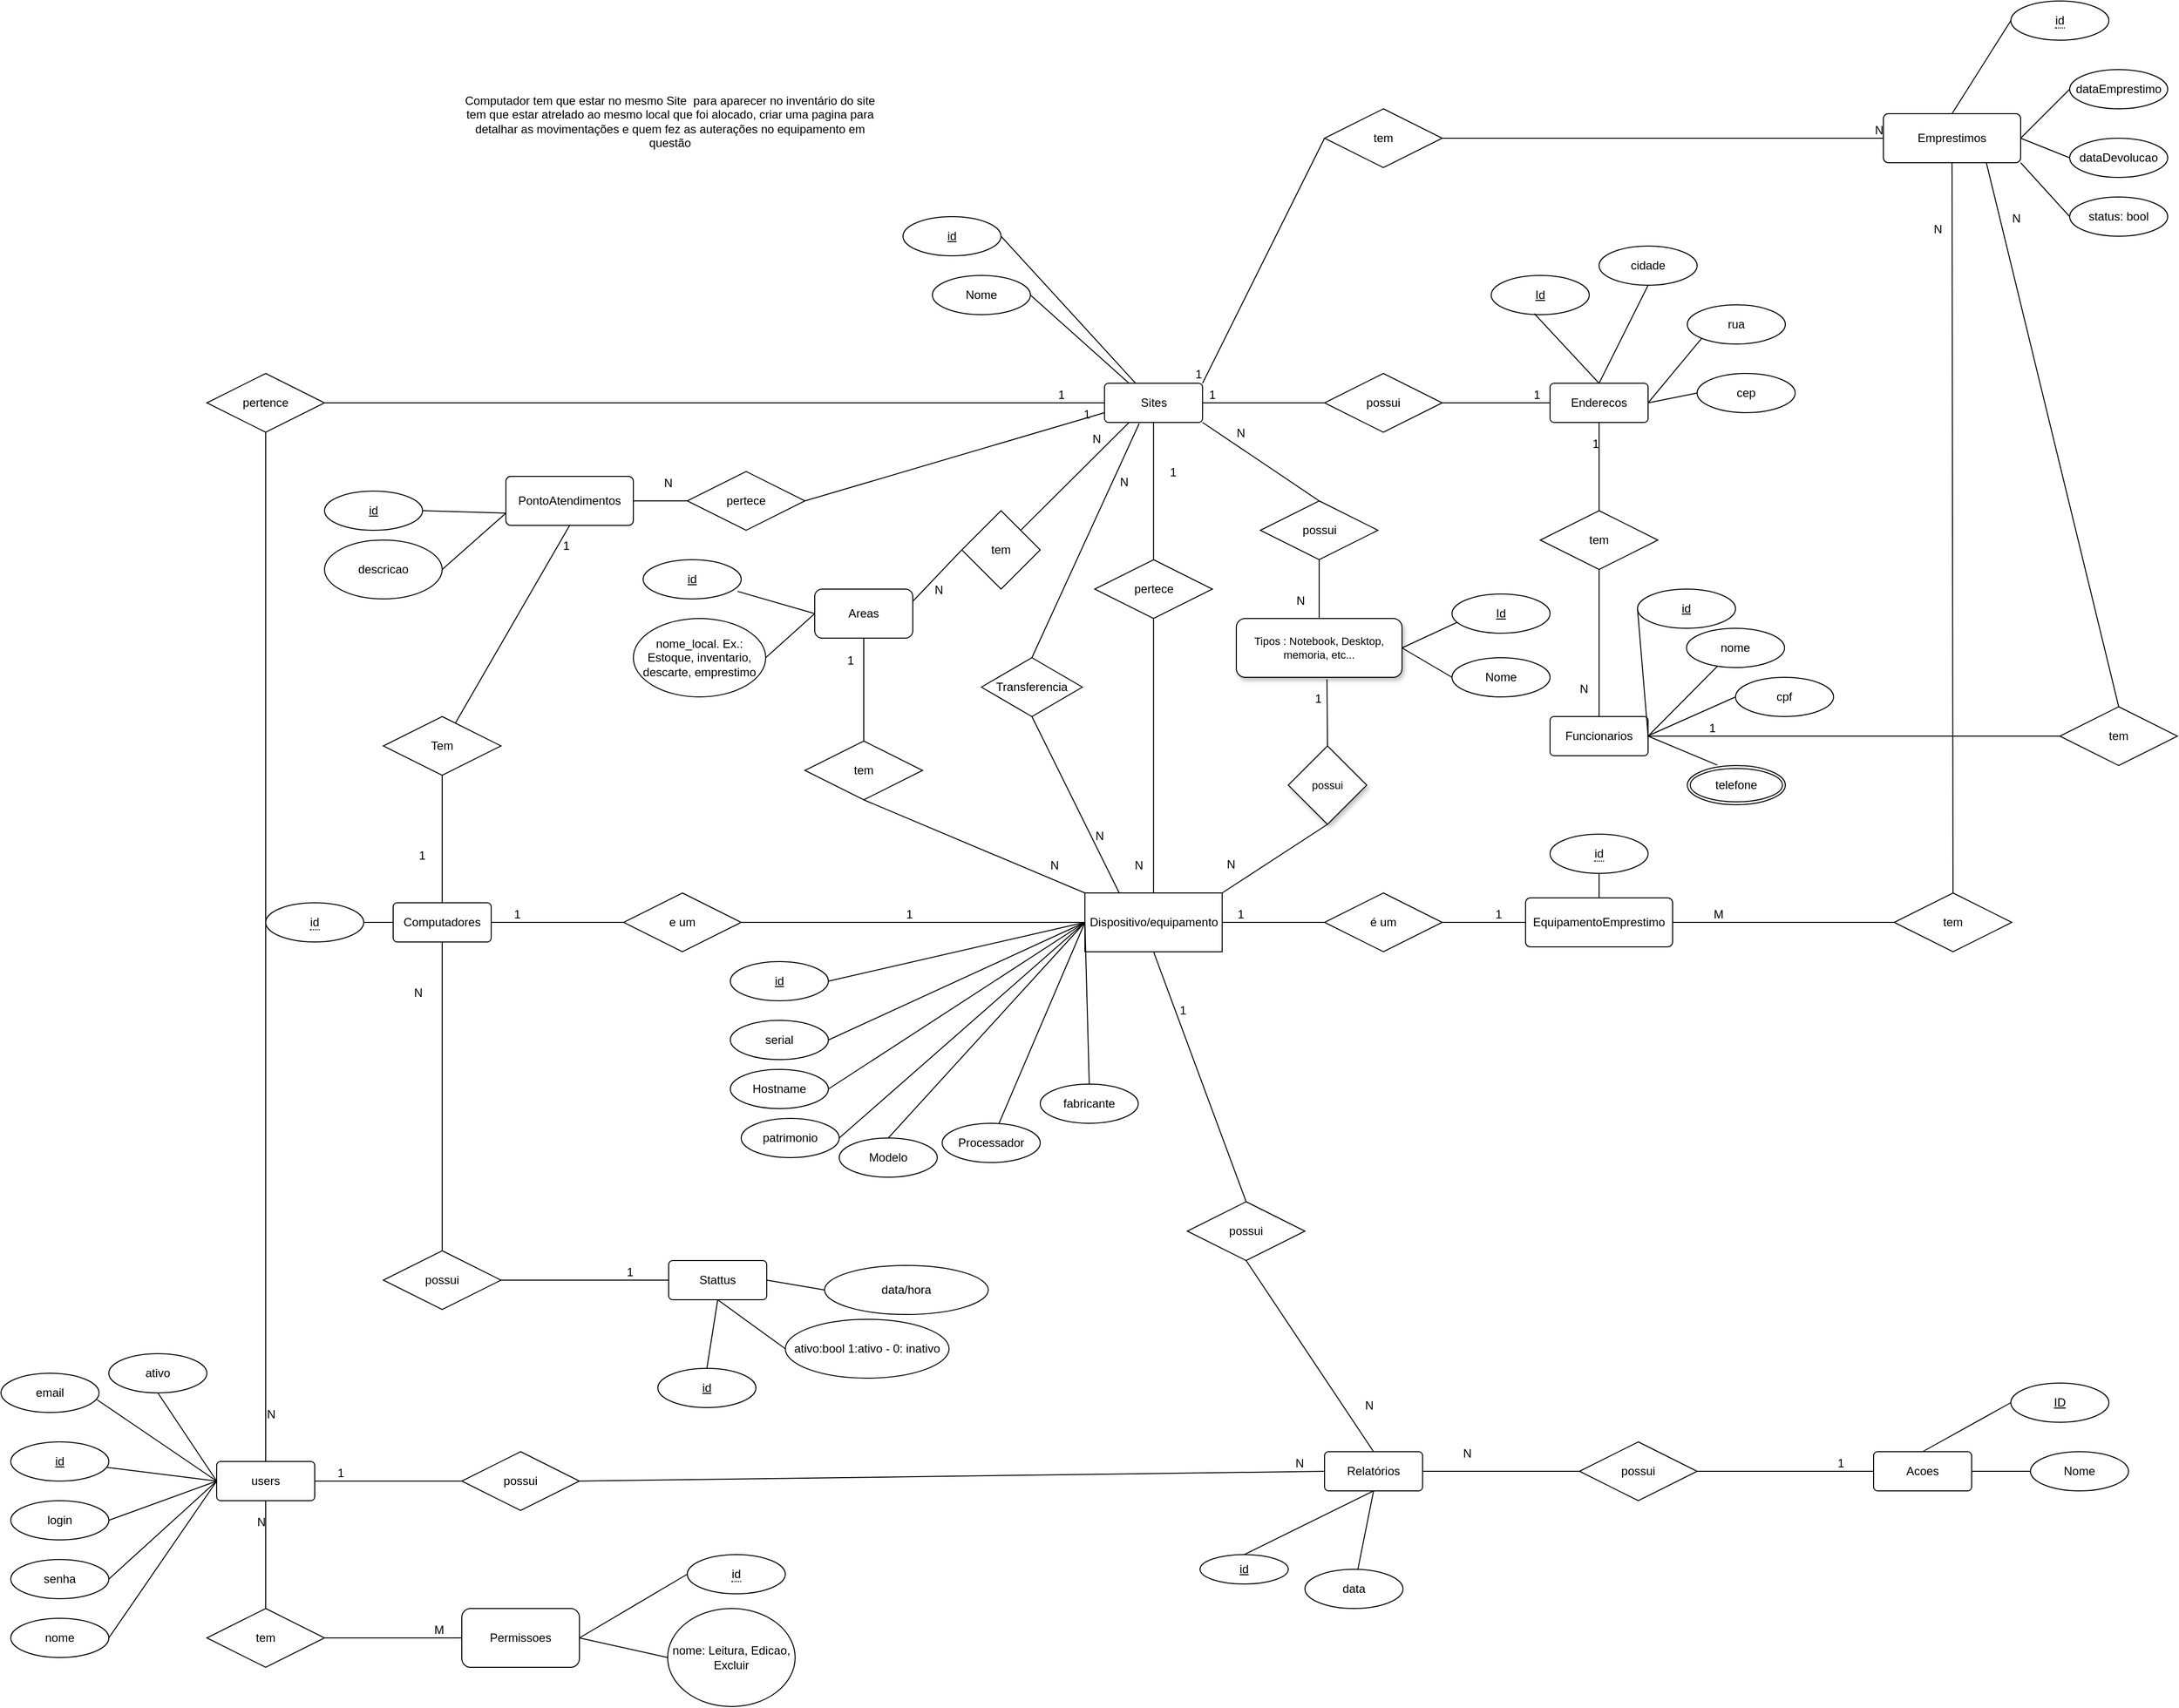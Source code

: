 <mxfile version="20.3.0" type="device"><diagram id="C5RBs43oDa-KdzZeNtuy" name="Page-1"><mxGraphModel dx="2487" dy="2024" grid="1" gridSize="10" guides="1" tooltips="1" connect="1" arrows="1" fold="1" page="1" pageScale="1" pageWidth="827" pageHeight="1169" math="0" shadow="0"><root><mxCell id="WIyWlLk6GJQsqaUBKTNV-0"/><mxCell id="WIyWlLk6GJQsqaUBKTNV-1" parent="WIyWlLk6GJQsqaUBKTNV-0"/><mxCell id="Y6eBDfCkmrL4tLhXCDpF-20" value="" style="edgeStyle=orthogonalEdgeStyle;rounded=0;orthogonalLoop=1;jettySize=auto;html=1;strokeColor=none;startArrow=none;" parent="WIyWlLk6GJQsqaUBKTNV-1" source="GOibwB08bHjvyeaDyeHn-0" edge="1"><mxGeometry relative="1" as="geometry"><mxPoint x="-15" y="410" as="sourcePoint"/><mxPoint x="85" y="410" as="targetPoint"/></mxGeometry></mxCell><mxCell id="Y6eBDfCkmrL4tLhXCDpF-49" value="possui" style="rhombus;whiteSpace=wrap;html=1;fontSize=11;shadow=1;" parent="WIyWlLk6GJQsqaUBKTNV-1" vertex="1"><mxGeometry x="503" y="90" width="80" height="80" as="geometry"/></mxCell><mxCell id="Y6eBDfCkmrL4tLhXCDpF-51" value="Tipos : Notebook, Desktop, memoria, etc..." style="rounded=1;whiteSpace=wrap;html=1;fontSize=11;shadow=1;" parent="WIyWlLk6GJQsqaUBKTNV-1" vertex="1"><mxGeometry x="450" y="-40" width="169" height="60" as="geometry"/></mxCell><mxCell id="jL3RBgVKFGHHHNSmZObN-3" value="id" style="ellipse;whiteSpace=wrap;html=1;align=center;fontStyle=4;" parent="WIyWlLk6GJQsqaUBKTNV-1" vertex="1"><mxGeometry x="-66.08" y="310" width="100" height="40" as="geometry"/></mxCell><mxCell id="jL3RBgVKFGHHHNSmZObN-24" value="id" style="ellipse;whiteSpace=wrap;html=1;align=center;fontStyle=4;" parent="WIyWlLk6GJQsqaUBKTNV-1" vertex="1"><mxGeometry x="110" y="-450" width="100" height="40" as="geometry"/></mxCell><mxCell id="jL3RBgVKFGHHHNSmZObN-26" value="Sites" style="rounded=1;arcSize=10;whiteSpace=wrap;html=1;align=center;" parent="WIyWlLk6GJQsqaUBKTNV-1" vertex="1"><mxGeometry x="315.58" y="-280" width="100" height="40" as="geometry"/></mxCell><mxCell id="jL3RBgVKFGHHHNSmZObN-30" value="Enderecos" style="rounded=1;arcSize=10;whiteSpace=wrap;html=1;align=center;" parent="WIyWlLk6GJQsqaUBKTNV-1" vertex="1"><mxGeometry x="770" y="-280" width="100" height="40" as="geometry"/></mxCell><mxCell id="jL3RBgVKFGHHHNSmZObN-31" value="Id" style="ellipse;whiteSpace=wrap;html=1;align=center;fontStyle=4;" parent="WIyWlLk6GJQsqaUBKTNV-1" vertex="1"><mxGeometry x="710" y="-390" width="100" height="40" as="geometry"/></mxCell><mxCell id="jL3RBgVKFGHHHNSmZObN-35" value="possui" style="shape=rhombus;perimeter=rhombusPerimeter;whiteSpace=wrap;html=1;align=center;" parent="WIyWlLk6GJQsqaUBKTNV-1" vertex="1"><mxGeometry x="540" y="-290" width="120" height="60" as="geometry"/></mxCell><mxCell id="jL3RBgVKFGHHHNSmZObN-38" value="" style="endArrow=none;html=1;rounded=0;entryX=0;entryY=0.5;entryDx=0;entryDy=0;exitX=1;exitY=0.5;exitDx=0;exitDy=0;" parent="WIyWlLk6GJQsqaUBKTNV-1" source="jL3RBgVKFGHHHNSmZObN-35" target="jL3RBgVKFGHHHNSmZObN-30" edge="1"><mxGeometry relative="1" as="geometry"><mxPoint x="730.0" y="-260" as="sourcePoint"/><mxPoint x="490" y="-100" as="targetPoint"/></mxGeometry></mxCell><mxCell id="jL3RBgVKFGHHHNSmZObN-39" value="1" style="resizable=0;html=1;align=right;verticalAlign=bottom;" parent="jL3RBgVKFGHHHNSmZObN-38" connectable="0" vertex="1"><mxGeometry x="1" relative="1" as="geometry"><mxPoint x="-10" as="offset"/></mxGeometry></mxCell><mxCell id="jL3RBgVKFGHHHNSmZObN-40" value="rua" style="ellipse;whiteSpace=wrap;html=1;align=center;" parent="WIyWlLk6GJQsqaUBKTNV-1" vertex="1"><mxGeometry x="910" y="-360" width="100" height="40" as="geometry"/></mxCell><mxCell id="jL3RBgVKFGHHHNSmZObN-42" value="cep" style="ellipse;whiteSpace=wrap;html=1;align=center;" parent="WIyWlLk6GJQsqaUBKTNV-1" vertex="1"><mxGeometry x="920" y="-290" width="100" height="40" as="geometry"/></mxCell><mxCell id="jL3RBgVKFGHHHNSmZObN-45" value="cidade" style="ellipse;whiteSpace=wrap;html=1;align=center;" parent="WIyWlLk6GJQsqaUBKTNV-1" vertex="1"><mxGeometry x="820" y="-420" width="100" height="40" as="geometry"/></mxCell><mxCell id="jL3RBgVKFGHHHNSmZObN-47" value="Nome" style="ellipse;whiteSpace=wrap;html=1;align=center;" parent="WIyWlLk6GJQsqaUBKTNV-1" vertex="1"><mxGeometry x="140" y="-390" width="100" height="40" as="geometry"/></mxCell><mxCell id="jL3RBgVKFGHHHNSmZObN-75" value="Relatórios" style="rounded=1;arcSize=10;whiteSpace=wrap;html=1;align=center;" parent="WIyWlLk6GJQsqaUBKTNV-1" vertex="1"><mxGeometry x="540" y="810" width="100" height="40" as="geometry"/></mxCell><mxCell id="jL3RBgVKFGHHHNSmZObN-76" value="id" style="ellipse;whiteSpace=wrap;html=1;align=center;fontStyle=4;" parent="WIyWlLk6GJQsqaUBKTNV-1" vertex="1"><mxGeometry x="413" y="915" width="90" height="30" as="geometry"/></mxCell><mxCell id="jL3RBgVKFGHHHNSmZObN-78" value="" style="endArrow=none;html=1;rounded=0;entryX=0.5;entryY=0;entryDx=0;entryDy=0;exitX=0.5;exitY=1;exitDx=0;exitDy=0;" parent="WIyWlLk6GJQsqaUBKTNV-1" source="jL3RBgVKFGHHHNSmZObN-75" target="jL3RBgVKFGHHHNSmZObN-76" edge="1"><mxGeometry relative="1" as="geometry"><mxPoint x="660" y="860" as="sourcePoint"/><mxPoint x="820" y="860" as="targetPoint"/></mxGeometry></mxCell><mxCell id="jL3RBgVKFGHHHNSmZObN-87" value="" style="endArrow=none;html=1;rounded=0;exitX=0.5;exitY=1;exitDx=0;exitDy=0;" parent="WIyWlLk6GJQsqaUBKTNV-1" source="jL3RBgVKFGHHHNSmZObN-75" target="jL3RBgVKFGHHHNSmZObN-88" edge="1"><mxGeometry relative="1" as="geometry"><mxPoint x="630" y="920" as="sourcePoint"/><mxPoint x="790" y="920" as="targetPoint"/></mxGeometry></mxCell><mxCell id="jL3RBgVKFGHHHNSmZObN-88" value="data" style="ellipse;whiteSpace=wrap;html=1;align=center;" parent="WIyWlLk6GJQsqaUBKTNV-1" vertex="1"><mxGeometry x="520" y="930" width="100" height="40" as="geometry"/></mxCell><mxCell id="jL3RBgVKFGHHHNSmZObN-99" value="Id" style="ellipse;whiteSpace=wrap;html=1;align=center;fontStyle=4;" parent="WIyWlLk6GJQsqaUBKTNV-1" vertex="1"><mxGeometry x="670" y="-65" width="100" height="40" as="geometry"/></mxCell><mxCell id="jL3RBgVKFGHHHNSmZObN-100" value="" style="endArrow=none;html=1;rounded=0;entryX=0;entryY=0.5;entryDx=0;entryDy=0;exitX=1;exitY=0.5;exitDx=0;exitDy=0;" parent="WIyWlLk6GJQsqaUBKTNV-1" source="Y6eBDfCkmrL4tLhXCDpF-51" target="jL3RBgVKFGHHHNSmZObN-102" edge="1"><mxGeometry relative="1" as="geometry"><mxPoint x="681" y="790" as="sourcePoint"/><mxPoint x="650" y="20" as="targetPoint"/></mxGeometry></mxCell><mxCell id="jL3RBgVKFGHHHNSmZObN-102" value="Nome" style="ellipse;whiteSpace=wrap;html=1;align=center;" parent="WIyWlLk6GJQsqaUBKTNV-1" vertex="1"><mxGeometry x="670" width="100" height="40" as="geometry"/></mxCell><mxCell id="jL3RBgVKFGHHHNSmZObN-103" value="" style="endArrow=none;html=1;rounded=0;entryX=0.05;entryY=0.725;entryDx=0;entryDy=0;exitX=1;exitY=0.5;exitDx=0;exitDy=0;entryPerimeter=0;" parent="WIyWlLk6GJQsqaUBKTNV-1" source="Y6eBDfCkmrL4tLhXCDpF-51" target="jL3RBgVKFGHHHNSmZObN-99" edge="1"><mxGeometry relative="1" as="geometry"><mxPoint x="681" y="590" as="sourcePoint"/><mxPoint x="660" y="-30" as="targetPoint"/></mxGeometry></mxCell><mxCell id="jL3RBgVKFGHHHNSmZObN-104" value="users" style="rounded=1;arcSize=10;whiteSpace=wrap;html=1;align=center;" parent="WIyWlLk6GJQsqaUBKTNV-1" vertex="1"><mxGeometry x="-590" y="820" width="100" height="40" as="geometry"/></mxCell><mxCell id="jL3RBgVKFGHHHNSmZObN-105" value="" style="endArrow=none;html=1;rounded=0;entryX=0;entryY=0.5;entryDx=0;entryDy=0;exitX=1;exitY=0.5;exitDx=0;exitDy=0;" parent="WIyWlLk6GJQsqaUBKTNV-1" source="jL3RBgVKFGHHHNSmZObN-109" target="jL3RBgVKFGHHHNSmZObN-104" edge="1"><mxGeometry relative="1" as="geometry"><mxPoint x="-640" y="990" as="sourcePoint"/><mxPoint x="-500" y="830" as="targetPoint"/></mxGeometry></mxCell><mxCell id="jL3RBgVKFGHHHNSmZObN-106" value="id" style="ellipse;whiteSpace=wrap;html=1;align=center;fontStyle=4;" parent="WIyWlLk6GJQsqaUBKTNV-1" vertex="1"><mxGeometry x="-800" y="800" width="100" height="40" as="geometry"/></mxCell><mxCell id="jL3RBgVKFGHHHNSmZObN-107" value="" style="endArrow=none;html=1;rounded=0;entryX=0;entryY=0.5;entryDx=0;entryDy=0;" parent="WIyWlLk6GJQsqaUBKTNV-1" source="jL3RBgVKFGHHHNSmZObN-106" target="jL3RBgVKFGHHHNSmZObN-104" edge="1"><mxGeometry relative="1" as="geometry"><mxPoint x="-660" y="830" as="sourcePoint"/><mxPoint x="-500" y="830" as="targetPoint"/></mxGeometry></mxCell><mxCell id="jL3RBgVKFGHHHNSmZObN-109" value="login" style="ellipse;whiteSpace=wrap;html=1;align=center;" parent="WIyWlLk6GJQsqaUBKTNV-1" vertex="1"><mxGeometry x="-800" y="860" width="100" height="40" as="geometry"/></mxCell><mxCell id="jL3RBgVKFGHHHNSmZObN-112" value="senha" style="ellipse;whiteSpace=wrap;html=1;align=center;" parent="WIyWlLk6GJQsqaUBKTNV-1" vertex="1"><mxGeometry x="-800" y="920" width="100" height="40" as="geometry"/></mxCell><mxCell id="jL3RBgVKFGHHHNSmZObN-113" value="email" style="ellipse;whiteSpace=wrap;html=1;align=center;" parent="WIyWlLk6GJQsqaUBKTNV-1" vertex="1"><mxGeometry x="-810" y="730" width="100" height="40" as="geometry"/></mxCell><mxCell id="jL3RBgVKFGHHHNSmZObN-115" value="pertence" style="shape=rhombus;perimeter=rhombusPerimeter;whiteSpace=wrap;html=1;align=center;" parent="WIyWlLk6GJQsqaUBKTNV-1" vertex="1"><mxGeometry x="-600" y="-290" width="120" height="60" as="geometry"/></mxCell><mxCell id="jL3RBgVKFGHHHNSmZObN-116" value="" style="endArrow=none;html=1;rounded=0;entryX=0;entryY=0.5;entryDx=0;entryDy=0;exitX=1;exitY=0.5;exitDx=0;exitDy=0;" parent="WIyWlLk6GJQsqaUBKTNV-1" source="jL3RBgVKFGHHHNSmZObN-115" target="jL3RBgVKFGHHHNSmZObN-26" edge="1"><mxGeometry relative="1" as="geometry"><mxPoint x="60.58" as="sourcePoint"/><mxPoint x="220.58" as="targetPoint"/></mxGeometry></mxCell><mxCell id="jL3RBgVKFGHHHNSmZObN-117" value="1" style="resizable=0;html=1;align=right;verticalAlign=bottom;" parent="jL3RBgVKFGHHHNSmZObN-116" connectable="0" vertex="1"><mxGeometry x="1" relative="1" as="geometry"><mxPoint x="-40" as="offset"/></mxGeometry></mxCell><mxCell id="jL3RBgVKFGHHHNSmZObN-119" value="" style="endArrow=none;html=1;rounded=0;exitX=0.5;exitY=1;exitDx=0;exitDy=0;" parent="WIyWlLk6GJQsqaUBKTNV-1" source="jL3RBgVKFGHHHNSmZObN-115" target="jL3RBgVKFGHHHNSmZObN-104" edge="1"><mxGeometry relative="1" as="geometry"><mxPoint x="70" y="240" as="sourcePoint"/><mxPoint x="230" y="240" as="targetPoint"/></mxGeometry></mxCell><mxCell id="jL3RBgVKFGHHHNSmZObN-120" value="N" style="resizable=0;html=1;align=right;verticalAlign=bottom;" parent="jL3RBgVKFGHHHNSmZObN-119" connectable="0" vertex="1"><mxGeometry x="1" relative="1" as="geometry"><mxPoint x="10" y="-40" as="offset"/></mxGeometry></mxCell><mxCell id="jL3RBgVKFGHHHNSmZObN-122" value="" style="endArrow=none;html=1;rounded=0;exitX=0.98;exitY=0.675;exitDx=0;exitDy=0;exitPerimeter=0;entryX=0;entryY=0.5;entryDx=0;entryDy=0;" parent="WIyWlLk6GJQsqaUBKTNV-1" source="jL3RBgVKFGHHHNSmZObN-113" target="jL3RBgVKFGHHHNSmZObN-104" edge="1"><mxGeometry relative="1" as="geometry"><mxPoint x="-290" y="510" as="sourcePoint"/><mxPoint x="-130" y="510" as="targetPoint"/></mxGeometry></mxCell><mxCell id="jL3RBgVKFGHHHNSmZObN-123" value="" style="endArrow=none;html=1;rounded=0;entryX=1;entryY=0.5;entryDx=0;entryDy=0;exitX=0;exitY=0.5;exitDx=0;exitDy=0;" parent="WIyWlLk6GJQsqaUBKTNV-1" source="jL3RBgVKFGHHHNSmZObN-104" target="jL3RBgVKFGHHHNSmZObN-112" edge="1"><mxGeometry relative="1" as="geometry"><mxPoint x="-290" y="1040" as="sourcePoint"/><mxPoint x="-130" y="1040" as="targetPoint"/></mxGeometry></mxCell><mxCell id="jL3RBgVKFGHHHNSmZObN-124" value="possui" style="shape=rhombus;perimeter=rhombusPerimeter;whiteSpace=wrap;html=1;align=center;" parent="WIyWlLk6GJQsqaUBKTNV-1" vertex="1"><mxGeometry x="-340" y="810" width="120" height="60" as="geometry"/></mxCell><mxCell id="jL3RBgVKFGHHHNSmZObN-125" value="" style="endArrow=none;html=1;rounded=0;entryX=0;entryY=0.5;entryDx=0;entryDy=0;exitX=1;exitY=0.5;exitDx=0;exitDy=0;" parent="WIyWlLk6GJQsqaUBKTNV-1" source="jL3RBgVKFGHHHNSmZObN-124" target="jL3RBgVKFGHHHNSmZObN-75" edge="1"><mxGeometry relative="1" as="geometry"><mxPoint x="220" y="900" as="sourcePoint"/><mxPoint x="380" y="900" as="targetPoint"/></mxGeometry></mxCell><mxCell id="jL3RBgVKFGHHHNSmZObN-126" value="N" style="resizable=0;html=1;align=right;verticalAlign=bottom;" parent="jL3RBgVKFGHHHNSmZObN-125" connectable="0" vertex="1"><mxGeometry x="1" relative="1" as="geometry"><mxPoint x="-20" as="offset"/></mxGeometry></mxCell><mxCell id="jL3RBgVKFGHHHNSmZObN-127" value="" style="endArrow=none;html=1;rounded=0;entryX=1;entryY=0.5;entryDx=0;entryDy=0;exitX=0;exitY=0.5;exitDx=0;exitDy=0;" parent="WIyWlLk6GJQsqaUBKTNV-1" source="jL3RBgVKFGHHHNSmZObN-124" target="jL3RBgVKFGHHHNSmZObN-104" edge="1"><mxGeometry relative="1" as="geometry"><mxPoint x="-190" y="930" as="sourcePoint"/><mxPoint x="-30" y="930" as="targetPoint"/></mxGeometry></mxCell><mxCell id="jL3RBgVKFGHHHNSmZObN-128" value="1" style="resizable=0;html=1;align=right;verticalAlign=bottom;" parent="jL3RBgVKFGHHHNSmZObN-127" connectable="0" vertex="1"><mxGeometry x="1" relative="1" as="geometry"><mxPoint x="30" as="offset"/></mxGeometry></mxCell><mxCell id="jL3RBgVKFGHHHNSmZObN-131" value="" style="endArrow=none;html=1;rounded=0;entryX=0;entryY=0.5;entryDx=0;entryDy=0;exitX=1;exitY=0.5;exitDx=0;exitDy=0;" parent="WIyWlLk6GJQsqaUBKTNV-1" source="jL3RBgVKFGHHHNSmZObN-3" target="x2_rcoC8cgEU2j1PT4L7-59" edge="1"><mxGeometry relative="1" as="geometry"><mxPoint x="105.0" y="405" as="sourcePoint"/><mxPoint x="515" y="335" as="targetPoint"/></mxGeometry></mxCell><mxCell id="jL3RBgVKFGHHHNSmZObN-132" value="" style="endArrow=none;html=1;rounded=0;exitX=0;exitY=0.5;exitDx=0;exitDy=0;entryX=1;entryY=0.5;entryDx=0;entryDy=0;" parent="WIyWlLk6GJQsqaUBKTNV-1" source="x2_rcoC8cgEU2j1PT4L7-59" target="jL3RBgVKFGHHHNSmZObN-4" edge="1"><mxGeometry relative="1" as="geometry"><mxPoint x="355" y="335" as="sourcePoint"/><mxPoint x="515" y="335" as="targetPoint"/></mxGeometry></mxCell><mxCell id="jL3RBgVKFGHHHNSmZObN-133" value="" style="endArrow=none;html=1;rounded=0;entryX=0;entryY=0.5;entryDx=0;entryDy=0;exitX=1;exitY=0.5;exitDx=0;exitDy=0;" parent="WIyWlLk6GJQsqaUBKTNV-1" source="jL3RBgVKFGHHHNSmZObN-30" target="jL3RBgVKFGHHHNSmZObN-42" edge="1"><mxGeometry relative="1" as="geometry"><mxPoint x="610" y="-60" as="sourcePoint"/><mxPoint x="770" y="-60" as="targetPoint"/></mxGeometry></mxCell><mxCell id="jL3RBgVKFGHHHNSmZObN-134" value="" style="endArrow=none;html=1;rounded=0;entryX=0;entryY=1;entryDx=0;entryDy=0;exitX=1;exitY=0.5;exitDx=0;exitDy=0;" parent="WIyWlLk6GJQsqaUBKTNV-1" source="jL3RBgVKFGHHHNSmZObN-30" target="jL3RBgVKFGHHHNSmZObN-40" edge="1"><mxGeometry relative="1" as="geometry"><mxPoint x="610" y="-60" as="sourcePoint"/><mxPoint x="770" y="-60" as="targetPoint"/></mxGeometry></mxCell><mxCell id="jL3RBgVKFGHHHNSmZObN-135" value="" style="endArrow=none;html=1;rounded=0;entryX=0.44;entryY=0.975;entryDx=0;entryDy=0;entryPerimeter=0;exitX=0.5;exitY=0;exitDx=0;exitDy=0;" parent="WIyWlLk6GJQsqaUBKTNV-1" source="jL3RBgVKFGHHHNSmZObN-30" target="jL3RBgVKFGHHHNSmZObN-31" edge="1"><mxGeometry relative="1" as="geometry"><mxPoint x="610" y="-60" as="sourcePoint"/><mxPoint x="770" y="-60" as="targetPoint"/></mxGeometry></mxCell><mxCell id="jL3RBgVKFGHHHNSmZObN-136" value="" style="endArrow=none;html=1;rounded=0;entryX=0.5;entryY=1;entryDx=0;entryDy=0;exitX=0.5;exitY=0;exitDx=0;exitDy=0;" parent="WIyWlLk6GJQsqaUBKTNV-1" source="jL3RBgVKFGHHHNSmZObN-30" target="jL3RBgVKFGHHHNSmZObN-45" edge="1"><mxGeometry relative="1" as="geometry"><mxPoint x="610" y="-60" as="sourcePoint"/><mxPoint x="770" y="-60" as="targetPoint"/></mxGeometry></mxCell><mxCell id="jL3RBgVKFGHHHNSmZObN-137" value="" style="endArrow=none;html=1;rounded=0;entryX=1;entryY=0.5;entryDx=0;entryDy=0;exitX=0.25;exitY=0;exitDx=0;exitDy=0;" parent="WIyWlLk6GJQsqaUBKTNV-1" source="jL3RBgVKFGHHHNSmZObN-26" target="jL3RBgVKFGHHHNSmZObN-47" edge="1"><mxGeometry relative="1" as="geometry"><mxPoint x="360.58" y="-150" as="sourcePoint"/><mxPoint x="520.58" y="-150" as="targetPoint"/></mxGeometry></mxCell><mxCell id="jL3RBgVKFGHHHNSmZObN-138" value="" style="endArrow=none;html=1;rounded=0;entryX=1;entryY=0.5;entryDx=0;entryDy=0;startArrow=none;" parent="WIyWlLk6GJQsqaUBKTNV-1" source="jL3RBgVKFGHHHNSmZObN-26" target="jL3RBgVKFGHHHNSmZObN-24" edge="1"><mxGeometry relative="1" as="geometry"><mxPoint x="360.58" y="-280" as="sourcePoint"/><mxPoint x="520.58" y="-150" as="targetPoint"/></mxGeometry></mxCell><mxCell id="jL3RBgVKFGHHHNSmZObN-139" value="nome" style="ellipse;whiteSpace=wrap;html=1;align=center;" parent="WIyWlLk6GJQsqaUBKTNV-1" vertex="1"><mxGeometry x="-800" y="980" width="100" height="40" as="geometry"/></mxCell><mxCell id="jL3RBgVKFGHHHNSmZObN-140" value="" style="endArrow=none;html=1;rounded=0;exitX=1;exitY=0.5;exitDx=0;exitDy=0;entryX=0;entryY=0.5;entryDx=0;entryDy=0;" parent="WIyWlLk6GJQsqaUBKTNV-1" source="jL3RBgVKFGHHHNSmZObN-139" target="jL3RBgVKFGHHHNSmZObN-104" edge="1"><mxGeometry relative="1" as="geometry"><mxPoint x="-680" y="1018.57" as="sourcePoint"/><mxPoint x="-520" y="1018.57" as="targetPoint"/></mxGeometry></mxCell><mxCell id="jL3RBgVKFGHHHNSmZObN-4" value="serial" style="ellipse;whiteSpace=wrap;html=1;align=center;" parent="WIyWlLk6GJQsqaUBKTNV-1" vertex="1"><mxGeometry x="-66.08" y="370" width="100" height="40" as="geometry"/></mxCell><mxCell id="jL3RBgVKFGHHHNSmZObN-143" value="" style="edgeStyle=orthogonalEdgeStyle;rounded=0;orthogonalLoop=1;jettySize=auto;html=1;strokeColor=none;endArrow=none;startArrow=none;" parent="WIyWlLk6GJQsqaUBKTNV-1" source="GOibwB08bHjvyeaDyeHn-0" target="jL3RBgVKFGHHHNSmZObN-4" edge="1"><mxGeometry relative="1" as="geometry"><mxPoint x="-172.08" y="755" as="sourcePoint"/><mxPoint x="-72.08" y="755" as="targetPoint"/></mxGeometry></mxCell><mxCell id="jL3RBgVKFGHHHNSmZObN-144" value="PontoAtendimentos" style="rounded=1;arcSize=10;whiteSpace=wrap;html=1;align=center;" parent="WIyWlLk6GJQsqaUBKTNV-1" vertex="1"><mxGeometry x="-295" y="-185" width="130" height="50" as="geometry"/></mxCell><mxCell id="jL3RBgVKFGHHHNSmZObN-155" value="id" style="ellipse;whiteSpace=wrap;html=1;align=center;fontStyle=4;" parent="WIyWlLk6GJQsqaUBKTNV-1" vertex="1"><mxGeometry x="-480" y="-170" width="100" height="40" as="geometry"/></mxCell><mxCell id="jL3RBgVKFGHHHNSmZObN-157" value="" style="endArrow=none;html=1;rounded=0;exitX=1;exitY=0.5;exitDx=0;exitDy=0;entryX=0;entryY=0.75;entryDx=0;entryDy=0;" parent="WIyWlLk6GJQsqaUBKTNV-1" source="jL3RBgVKFGHHHNSmZObN-155" target="jL3RBgVKFGHHHNSmZObN-144" edge="1"><mxGeometry relative="1" as="geometry"><mxPoint x="-302.21" y="-430" as="sourcePoint"/><mxPoint x="-142.21" y="-430" as="targetPoint"/></mxGeometry></mxCell><mxCell id="jL3RBgVKFGHHHNSmZObN-158" value="" style="endArrow=none;html=1;rounded=0;exitX=1;exitY=0.5;exitDx=0;exitDy=0;entryX=0;entryY=0.75;entryDx=0;entryDy=0;" parent="WIyWlLk6GJQsqaUBKTNV-1" source="UrEDDq_7qSF9Vwqok4Ys-0" target="jL3RBgVKFGHHHNSmZObN-144" edge="1"><mxGeometry relative="1" as="geometry"><mxPoint x="-512.21" y="-800" as="sourcePoint"/><mxPoint x="-142.21" y="-430" as="targetPoint"/></mxGeometry></mxCell><mxCell id="OOTRdPc1EYuUufEc7CPE-1" value="pertece" style="shape=rhombus;perimeter=rhombusPerimeter;whiteSpace=wrap;html=1;align=center;" parent="WIyWlLk6GJQsqaUBKTNV-1" vertex="1"><mxGeometry x="-110" y="-190" width="120" height="60" as="geometry"/></mxCell><mxCell id="cCmvtChLbTxGzkrsQaXY-4" value="" style="endArrow=none;html=1;rounded=0;entryX=1;entryY=0.5;entryDx=0;entryDy=0;exitX=0;exitY=0.5;exitDx=0;exitDy=0;" parent="WIyWlLk6GJQsqaUBKTNV-1" source="jL3RBgVKFGHHHNSmZObN-35" target="jL3RBgVKFGHHHNSmZObN-26" edge="1"><mxGeometry relative="1" as="geometry"><mxPoint x="420.58" y="-70" as="sourcePoint"/><mxPoint x="580.58" y="-70" as="targetPoint"/></mxGeometry></mxCell><mxCell id="cCmvtChLbTxGzkrsQaXY-5" value="1" style="resizable=0;html=1;align=right;verticalAlign=bottom;" parent="cCmvtChLbTxGzkrsQaXY-4" connectable="0" vertex="1"><mxGeometry x="1" relative="1" as="geometry"><mxPoint x="14" as="offset"/></mxGeometry></mxCell><mxCell id="cCmvtChLbTxGzkrsQaXY-6" value="" style="endArrow=none;html=1;rounded=0;entryX=1;entryY=0.5;entryDx=0;entryDy=0;exitX=0;exitY=0.5;exitDx=0;exitDy=0;" parent="WIyWlLk6GJQsqaUBKTNV-1" source="hMl8LLnB_Ac-vKZsG6ww-5" target="jL3RBgVKFGHHHNSmZObN-75" edge="1"><mxGeometry relative="1" as="geometry"><mxPoint x="790" y="830" as="sourcePoint"/><mxPoint x="589" y="810" as="targetPoint"/></mxGeometry></mxCell><mxCell id="cCmvtChLbTxGzkrsQaXY-7" value="N" style="resizable=0;html=1;align=right;verticalAlign=bottom;" parent="cCmvtChLbTxGzkrsQaXY-6" connectable="0" vertex="1"><mxGeometry x="1" relative="1" as="geometry"><mxPoint x="50" y="-10" as="offset"/></mxGeometry></mxCell><mxCell id="GOibwB08bHjvyeaDyeHn-1" value="" style="endArrow=none;html=1;rounded=0;exitX=1;exitY=0.5;exitDx=0;exitDy=0;entryX=0;entryY=0.5;entryDx=0;entryDy=0;" parent="WIyWlLk6GJQsqaUBKTNV-1" source="GOibwB08bHjvyeaDyeHn-0" target="x2_rcoC8cgEU2j1PT4L7-59" edge="1"><mxGeometry relative="1" as="geometry"><mxPoint x="359.42" y="275" as="sourcePoint"/><mxPoint x="519.42" y="275" as="targetPoint"/></mxGeometry></mxCell><mxCell id="hMl8LLnB_Ac-vKZsG6ww-2" value="Acoes" style="rounded=1;arcSize=10;whiteSpace=wrap;html=1;align=center;" parent="WIyWlLk6GJQsqaUBKTNV-1" vertex="1"><mxGeometry x="1100" y="810" width="100" height="40" as="geometry"/></mxCell><mxCell id="hMl8LLnB_Ac-vKZsG6ww-5" value="possui" style="shape=rhombus;perimeter=rhombusPerimeter;whiteSpace=wrap;html=1;align=center;" parent="WIyWlLk6GJQsqaUBKTNV-1" vertex="1"><mxGeometry x="800" y="800" width="120" height="60" as="geometry"/></mxCell><mxCell id="hMl8LLnB_Ac-vKZsG6ww-6" value="" style="endArrow=none;html=1;rounded=0;entryX=0;entryY=0.5;entryDx=0;entryDy=0;exitX=1;exitY=0.5;exitDx=0;exitDy=0;" parent="WIyWlLk6GJQsqaUBKTNV-1" source="hMl8LLnB_Ac-vKZsG6ww-5" target="hMl8LLnB_Ac-vKZsG6ww-2" edge="1"><mxGeometry relative="1" as="geometry"><mxPoint x="470" y="630" as="sourcePoint"/><mxPoint x="630" y="630" as="targetPoint"/></mxGeometry></mxCell><mxCell id="hMl8LLnB_Ac-vKZsG6ww-7" value="1" style="resizable=0;html=1;align=right;verticalAlign=bottom;" parent="hMl8LLnB_Ac-vKZsG6ww-6" connectable="0" vertex="1"><mxGeometry x="1" relative="1" as="geometry"><mxPoint x="-30" as="offset"/></mxGeometry></mxCell><mxCell id="hMl8LLnB_Ac-vKZsG6ww-8" value="ID" style="ellipse;whiteSpace=wrap;html=1;align=center;fontStyle=4;" parent="WIyWlLk6GJQsqaUBKTNV-1" vertex="1"><mxGeometry x="1240" y="740" width="100" height="40" as="geometry"/></mxCell><mxCell id="hMl8LLnB_Ac-vKZsG6ww-9" value="" style="endArrow=none;html=1;rounded=0;entryX=0;entryY=0.5;entryDx=0;entryDy=0;exitX=0.5;exitY=0;exitDx=0;exitDy=0;" parent="WIyWlLk6GJQsqaUBKTNV-1" source="hMl8LLnB_Ac-vKZsG6ww-2" target="hMl8LLnB_Ac-vKZsG6ww-8" edge="1"><mxGeometry relative="1" as="geometry"><mxPoint x="470" y="630" as="sourcePoint"/><mxPoint x="630" y="630" as="targetPoint"/></mxGeometry></mxCell><mxCell id="hMl8LLnB_Ac-vKZsG6ww-10" value="Nome" style="ellipse;whiteSpace=wrap;html=1;align=center;" parent="WIyWlLk6GJQsqaUBKTNV-1" vertex="1"><mxGeometry x="1260" y="810" width="100" height="40" as="geometry"/></mxCell><mxCell id="hMl8LLnB_Ac-vKZsG6ww-11" value="" style="endArrow=none;html=1;rounded=0;entryX=0;entryY=0.5;entryDx=0;entryDy=0;exitX=1;exitY=0.5;exitDx=0;exitDy=0;" parent="WIyWlLk6GJQsqaUBKTNV-1" source="hMl8LLnB_Ac-vKZsG6ww-2" target="hMl8LLnB_Ac-vKZsG6ww-10" edge="1"><mxGeometry relative="1" as="geometry"><mxPoint x="470" y="630" as="sourcePoint"/><mxPoint x="630" y="630" as="targetPoint"/></mxGeometry></mxCell><mxCell id="aX39h5R8xovUcqYB0oIZ-4" value="ativo" style="ellipse;whiteSpace=wrap;html=1;align=center;" parent="WIyWlLk6GJQsqaUBKTNV-1" vertex="1"><mxGeometry x="-700" y="710" width="100" height="40" as="geometry"/></mxCell><mxCell id="aX39h5R8xovUcqYB0oIZ-5" value="" style="endArrow=none;html=1;rounded=0;entryX=0.5;entryY=1;entryDx=0;entryDy=0;exitX=0;exitY=0.5;exitDx=0;exitDy=0;" parent="WIyWlLk6GJQsqaUBKTNV-1" source="jL3RBgVKFGHHHNSmZObN-104" target="aX39h5R8xovUcqYB0oIZ-4" edge="1"><mxGeometry relative="1" as="geometry"><mxPoint x="-600" y="340" as="sourcePoint"/><mxPoint x="-240" y="250" as="targetPoint"/></mxGeometry></mxCell><mxCell id="UrEDDq_7qSF9Vwqok4Ys-0" value="descricao" style="ellipse;whiteSpace=wrap;html=1;rounded=1;arcSize=10;" parent="WIyWlLk6GJQsqaUBKTNV-1" vertex="1"><mxGeometry x="-480" y="-120" width="120" height="60" as="geometry"/></mxCell><mxCell id="x2_rcoC8cgEU2j1PT4L7-0" value="Areas" style="rounded=1;whiteSpace=wrap;html=1;" parent="WIyWlLk6GJQsqaUBKTNV-1" vertex="1"><mxGeometry x="20" y="-70" width="100" height="50" as="geometry"/></mxCell><mxCell id="x2_rcoC8cgEU2j1PT4L7-8" value="nome_local. Ex.: Estoque, inventario, descarte, emprestimo" style="ellipse;whiteSpace=wrap;html=1;rounded=1;" parent="WIyWlLk6GJQsqaUBKTNV-1" vertex="1"><mxGeometry x="-165" y="-40" width="135" height="80" as="geometry"/></mxCell><mxCell id="x2_rcoC8cgEU2j1PT4L7-13" value="" style="endArrow=none;html=1;rounded=0;entryX=1;entryY=0.5;entryDx=0;entryDy=0;exitX=0;exitY=0.5;exitDx=0;exitDy=0;" parent="WIyWlLk6GJQsqaUBKTNV-1" source="x2_rcoC8cgEU2j1PT4L7-0" target="x2_rcoC8cgEU2j1PT4L7-8" edge="1"><mxGeometry relative="1" as="geometry"><mxPoint x="462.58" y="130" as="sourcePoint"/><mxPoint x="572.58" y="90" as="targetPoint"/></mxGeometry></mxCell><mxCell id="x2_rcoC8cgEU2j1PT4L7-15" value="id" style="ellipse;whiteSpace=wrap;html=1;align=center;fontStyle=4;" parent="WIyWlLk6GJQsqaUBKTNV-1" vertex="1"><mxGeometry x="-155.0" y="-100" width="100" height="40" as="geometry"/></mxCell><mxCell id="x2_rcoC8cgEU2j1PT4L7-16" value="" style="endArrow=none;html=1;rounded=0;entryX=0.963;entryY=0.808;entryDx=0;entryDy=0;exitX=0;exitY=0.5;exitDx=0;exitDy=0;entryPerimeter=0;" parent="WIyWlLk6GJQsqaUBKTNV-1" source="x2_rcoC8cgEU2j1PT4L7-0" target="x2_rcoC8cgEU2j1PT4L7-15" edge="1"><mxGeometry relative="1" as="geometry"><mxPoint x="90" y="-15" as="sourcePoint"/><mxPoint x="572.58" y="90" as="targetPoint"/></mxGeometry></mxCell><mxCell id="x2_rcoC8cgEU2j1PT4L7-22" value="" style="endArrow=none;html=1;rounded=0;exitX=1;exitY=0.5;exitDx=0;exitDy=0;entryX=1;entryY=0.25;entryDx=0;entryDy=0;" parent="WIyWlLk6GJQsqaUBKTNV-1" source="x2_rcoC8cgEU2j1PT4L7-1" target="x2_rcoC8cgEU2j1PT4L7-0" edge="1"><mxGeometry relative="1" as="geometry"><mxPoint x="370" y="-460" as="sourcePoint"/><mxPoint x="170" y="-530" as="targetPoint"/></mxGeometry></mxCell><mxCell id="x2_rcoC8cgEU2j1PT4L7-23" value="N" style="resizable=0;html=1;align=right;verticalAlign=bottom;direction=south;" parent="x2_rcoC8cgEU2j1PT4L7-22" connectable="0" vertex="1"><mxGeometry x="1" relative="1" as="geometry"><mxPoint x="31" y="-3" as="offset"/></mxGeometry></mxCell><mxCell id="x2_rcoC8cgEU2j1PT4L7-31" value="" style="endArrow=none;html=1;rounded=0;exitX=0;exitY=0.5;exitDx=0;exitDy=0;entryX=1;entryY=0.5;entryDx=0;entryDy=0;" parent="WIyWlLk6GJQsqaUBKTNV-1" source="OOTRdPc1EYuUufEc7CPE-1" target="jL3RBgVKFGHHHNSmZObN-144" edge="1"><mxGeometry relative="1" as="geometry"><mxPoint x="470" y="-80" as="sourcePoint"/><mxPoint x="-280" y="-570" as="targetPoint"/></mxGeometry></mxCell><mxCell id="x2_rcoC8cgEU2j1PT4L7-32" value="N" style="resizable=0;html=1;align=right;verticalAlign=bottom;" parent="x2_rcoC8cgEU2j1PT4L7-31" connectable="0" vertex="1"><mxGeometry x="1" relative="1" as="geometry"><mxPoint x="40" y="-10" as="offset"/></mxGeometry></mxCell><mxCell id="x2_rcoC8cgEU2j1PT4L7-33" value="" style="endArrow=none;html=1;rounded=0;entryX=0;entryY=0.75;entryDx=0;entryDy=0;exitX=1;exitY=0.5;exitDx=0;exitDy=0;" parent="WIyWlLk6GJQsqaUBKTNV-1" source="OOTRdPc1EYuUufEc7CPE-1" target="jL3RBgVKFGHHHNSmZObN-26" edge="1"><mxGeometry relative="1" as="geometry"><mxPoint x="470" y="-80" as="sourcePoint"/><mxPoint x="630" y="-80" as="targetPoint"/></mxGeometry></mxCell><mxCell id="x2_rcoC8cgEU2j1PT4L7-34" value="1" style="resizable=0;html=1;align=right;verticalAlign=bottom;" parent="x2_rcoC8cgEU2j1PT4L7-33" connectable="0" vertex="1"><mxGeometry x="1" relative="1" as="geometry"><mxPoint x="-14" y="10" as="offset"/></mxGeometry></mxCell><mxCell id="x2_rcoC8cgEU2j1PT4L7-37" value="id" style="ellipse;whiteSpace=wrap;html=1;align=center;fontStyle=4;" parent="WIyWlLk6GJQsqaUBKTNV-1" vertex="1"><mxGeometry x="859.19" y="-70" width="100" height="40" as="geometry"/></mxCell><mxCell id="x2_rcoC8cgEU2j1PT4L7-38" value="Funcionarios" style="rounded=1;arcSize=10;whiteSpace=wrap;html=1;align=center;" parent="WIyWlLk6GJQsqaUBKTNV-1" vertex="1"><mxGeometry x="770.0" y="60" width="100" height="40" as="geometry"/></mxCell><mxCell id="x2_rcoC8cgEU2j1PT4L7-40" value="" style="endArrow=none;html=1;rounded=0;exitX=1;exitY=0.5;exitDx=0;exitDy=0;entryX=0;entryY=0.5;entryDx=0;entryDy=0;" parent="WIyWlLk6GJQsqaUBKTNV-1" source="x2_rcoC8cgEU2j1PT4L7-38" target="x2_rcoC8cgEU2j1PT4L7-37" edge="1"><mxGeometry width="50" height="50" relative="1" as="geometry"><mxPoint x="609.42" y="-30" as="sourcePoint"/><mxPoint x="659.42" y="-80" as="targetPoint"/></mxGeometry></mxCell><mxCell id="x2_rcoC8cgEU2j1PT4L7-42" value="" style="endArrow=none;html=1;rounded=0;exitX=1;exitY=0.5;exitDx=0;exitDy=0;" parent="WIyWlLk6GJQsqaUBKTNV-1" source="x2_rcoC8cgEU2j1PT4L7-38" target="x2_rcoC8cgEU2j1PT4L7-43" edge="1"><mxGeometry width="50" height="50" relative="1" as="geometry"><mxPoint x="669.42" y="210" as="sourcePoint"/><mxPoint x="729.42" y="150" as="targetPoint"/></mxGeometry></mxCell><mxCell id="x2_rcoC8cgEU2j1PT4L7-43" value="nome" style="ellipse;whiteSpace=wrap;html=1;align=center;" parent="WIyWlLk6GJQsqaUBKTNV-1" vertex="1"><mxGeometry x="909.19" y="-30" width="100" height="40" as="geometry"/></mxCell><mxCell id="x2_rcoC8cgEU2j1PT4L7-48" value="tem" style="shape=rhombus;perimeter=rhombusPerimeter;whiteSpace=wrap;html=1;align=center;" parent="WIyWlLk6GJQsqaUBKTNV-1" vertex="1"><mxGeometry x="760" y="-150" width="120" height="60" as="geometry"/></mxCell><mxCell id="x2_rcoC8cgEU2j1PT4L7-49" value="" style="endArrow=none;html=1;rounded=0;entryX=0.5;entryY=1;entryDx=0;entryDy=0;" parent="WIyWlLk6GJQsqaUBKTNV-1" source="x2_rcoC8cgEU2j1PT4L7-48" target="jL3RBgVKFGHHHNSmZObN-30" edge="1"><mxGeometry relative="1" as="geometry"><mxPoint x="500" y="-30" as="sourcePoint"/><mxPoint x="660" y="-30" as="targetPoint"/></mxGeometry></mxCell><mxCell id="x2_rcoC8cgEU2j1PT4L7-50" value="1" style="resizable=0;html=1;align=right;verticalAlign=bottom;" parent="x2_rcoC8cgEU2j1PT4L7-49" connectable="0" vertex="1"><mxGeometry x="1" relative="1" as="geometry"><mxPoint y="30" as="offset"/></mxGeometry></mxCell><mxCell id="x2_rcoC8cgEU2j1PT4L7-57" value="telefone" style="ellipse;shape=doubleEllipse;margin=3;whiteSpace=wrap;html=1;align=center;" parent="WIyWlLk6GJQsqaUBKTNV-1" vertex="1"><mxGeometry x="910" y="110" width="100" height="40" as="geometry"/></mxCell><mxCell id="x2_rcoC8cgEU2j1PT4L7-58" value="" style="endArrow=none;html=1;rounded=0;entryX=0.306;entryY=-0.01;entryDx=0;entryDy=0;exitX=1;exitY=0.5;exitDx=0;exitDy=0;entryPerimeter=0;" parent="WIyWlLk6GJQsqaUBKTNV-1" source="x2_rcoC8cgEU2j1PT4L7-38" target="x2_rcoC8cgEU2j1PT4L7-57" edge="1"><mxGeometry relative="1" as="geometry"><mxPoint x="689.19" y="-20" as="sourcePoint"/><mxPoint x="899.19" y="120" as="targetPoint"/></mxGeometry></mxCell><mxCell id="x2_rcoC8cgEU2j1PT4L7-59" value="Dispositivo/equipamento" style="rounded=1;arcSize=0;whiteSpace=wrap;html=1;align=center;" parent="WIyWlLk6GJQsqaUBKTNV-1" vertex="1"><mxGeometry x="295.58" y="240" width="140" height="60" as="geometry"/></mxCell><mxCell id="x2_rcoC8cgEU2j1PT4L7-60" value="pertece" style="shape=rhombus;perimeter=rhombusPerimeter;whiteSpace=wrap;html=1;align=center;" parent="WIyWlLk6GJQsqaUBKTNV-1" vertex="1"><mxGeometry x="305.58" y="-100" width="120" height="60" as="geometry"/></mxCell><mxCell id="x2_rcoC8cgEU2j1PT4L7-61" value="" style="endArrow=none;html=1;rounded=0;entryX=0.5;entryY=0;entryDx=0;entryDy=0;exitX=0.5;exitY=1;exitDx=0;exitDy=0;" parent="WIyWlLk6GJQsqaUBKTNV-1" source="x2_rcoC8cgEU2j1PT4L7-60" target="x2_rcoC8cgEU2j1PT4L7-59" edge="1"><mxGeometry relative="1" as="geometry"><mxPoint x="360" y="60" as="sourcePoint"/><mxPoint x="520" y="60" as="targetPoint"/></mxGeometry></mxCell><mxCell id="x2_rcoC8cgEU2j1PT4L7-62" value="N" style="resizable=0;html=1;align=right;verticalAlign=bottom;" parent="x2_rcoC8cgEU2j1PT4L7-61" connectable="0" vertex="1"><mxGeometry x="1" relative="1" as="geometry"><mxPoint x="-10" y="-20" as="offset"/></mxGeometry></mxCell><mxCell id="x2_rcoC8cgEU2j1PT4L7-63" value="" style="endArrow=none;html=1;rounded=0;entryX=0.5;entryY=1;entryDx=0;entryDy=0;exitX=0.5;exitY=0;exitDx=0;exitDy=0;" parent="WIyWlLk6GJQsqaUBKTNV-1" source="x2_rcoC8cgEU2j1PT4L7-60" target="jL3RBgVKFGHHHNSmZObN-26" edge="1"><mxGeometry relative="1" as="geometry"><mxPoint x="360" y="60" as="sourcePoint"/><mxPoint x="520" y="60" as="targetPoint"/></mxGeometry></mxCell><mxCell id="x2_rcoC8cgEU2j1PT4L7-64" value="1" style="resizable=0;html=1;align=right;verticalAlign=bottom;" parent="x2_rcoC8cgEU2j1PT4L7-63" connectable="0" vertex="1"><mxGeometry x="1" relative="1" as="geometry"><mxPoint x="24" y="59" as="offset"/></mxGeometry></mxCell><mxCell id="x2_rcoC8cgEU2j1PT4L7-65" value="Emprestimos" style="rounded=1;arcSize=10;whiteSpace=wrap;html=1;align=center;" parent="WIyWlLk6GJQsqaUBKTNV-1" vertex="1"><mxGeometry x="1110" y="-555" width="140" height="50" as="geometry"/></mxCell><mxCell id="7xnnbBJYEc9wGdyZoOC4-0" value="tem" style="shape=rhombus;perimeter=rhombusPerimeter;whiteSpace=wrap;html=1;align=center;" parent="WIyWlLk6GJQsqaUBKTNV-1" vertex="1"><mxGeometry x="540" y="-560" width="120" height="60" as="geometry"/></mxCell><mxCell id="7xnnbBJYEc9wGdyZoOC4-1" value="" style="endArrow=none;html=1;rounded=0;entryX=0;entryY=0.5;entryDx=0;entryDy=0;exitX=1;exitY=0.5;exitDx=0;exitDy=0;" parent="WIyWlLk6GJQsqaUBKTNV-1" source="7xnnbBJYEc9wGdyZoOC4-0" target="x2_rcoC8cgEU2j1PT4L7-65" edge="1"><mxGeometry relative="1" as="geometry"><mxPoint x="610" y="-200" as="sourcePoint"/><mxPoint x="770" y="-200" as="targetPoint"/></mxGeometry></mxCell><mxCell id="7xnnbBJYEc9wGdyZoOC4-2" value="N" style="resizable=0;html=1;align=right;verticalAlign=bottom;" parent="7xnnbBJYEc9wGdyZoOC4-1" connectable="0" vertex="1"><mxGeometry x="1" relative="1" as="geometry"/></mxCell><mxCell id="7xnnbBJYEc9wGdyZoOC4-3" value="" style="endArrow=none;html=1;rounded=0;entryX=1;entryY=0;entryDx=0;entryDy=0;exitX=0;exitY=0.5;exitDx=0;exitDy=0;" parent="WIyWlLk6GJQsqaUBKTNV-1" source="7xnnbBJYEc9wGdyZoOC4-0" target="jL3RBgVKFGHHHNSmZObN-26" edge="1"><mxGeometry relative="1" as="geometry"><mxPoint x="610" y="-200" as="sourcePoint"/><mxPoint x="770" y="-200" as="targetPoint"/></mxGeometry></mxCell><mxCell id="7xnnbBJYEc9wGdyZoOC4-4" value="1" style="resizable=0;html=1;align=right;verticalAlign=bottom;" parent="7xnnbBJYEc9wGdyZoOC4-3" connectable="0" vertex="1"><mxGeometry x="1" relative="1" as="geometry"/></mxCell><mxCell id="7xnnbBJYEc9wGdyZoOC4-5" value="&lt;span style=&quot;border-bottom: 1px dotted&quot;&gt;id&lt;/span&gt;" style="ellipse;whiteSpace=wrap;html=1;align=center;" parent="WIyWlLk6GJQsqaUBKTNV-1" vertex="1"><mxGeometry x="1240" y="-670" width="100" height="40" as="geometry"/></mxCell><mxCell id="7xnnbBJYEc9wGdyZoOC4-6" value="" style="endArrow=none;html=1;rounded=0;entryX=0;entryY=0.5;entryDx=0;entryDy=0;exitX=0.5;exitY=0;exitDx=0;exitDy=0;" parent="WIyWlLk6GJQsqaUBKTNV-1" source="x2_rcoC8cgEU2j1PT4L7-65" target="7xnnbBJYEc9wGdyZoOC4-5" edge="1"><mxGeometry relative="1" as="geometry"><mxPoint x="620" y="-250" as="sourcePoint"/><mxPoint x="780" y="-250" as="targetPoint"/></mxGeometry></mxCell><mxCell id="7xnnbBJYEc9wGdyZoOC4-7" value="dataEmprestimo" style="ellipse;whiteSpace=wrap;html=1;align=center;" parent="WIyWlLk6GJQsqaUBKTNV-1" vertex="1"><mxGeometry x="1300" y="-600" width="100" height="40" as="geometry"/></mxCell><mxCell id="7xnnbBJYEc9wGdyZoOC4-8" value="dataDevolucao" style="ellipse;whiteSpace=wrap;html=1;align=center;" parent="WIyWlLk6GJQsqaUBKTNV-1" vertex="1"><mxGeometry x="1300" y="-530" width="100" height="40" as="geometry"/></mxCell><mxCell id="7xnnbBJYEc9wGdyZoOC4-14" value="" style="edgeStyle=orthogonalEdgeStyle;rounded=0;orthogonalLoop=1;jettySize=auto;html=1;strokeColor=none;endArrow=none;startArrow=none;" parent="WIyWlLk6GJQsqaUBKTNV-1" source="7xnnbBJYEc9wGdyZoOC4-16" target="GOibwB08bHjvyeaDyeHn-0" edge="1"><mxGeometry relative="1" as="geometry"><mxPoint x="-61.5" y="750" as="sourcePoint"/><mxPoint x="67.29" y="600" as="targetPoint"/></mxGeometry></mxCell><mxCell id="GOibwB08bHjvyeaDyeHn-0" value="Hostname" style="ellipse;whiteSpace=wrap;html=1;align=center;" parent="WIyWlLk6GJQsqaUBKTNV-1" vertex="1"><mxGeometry x="-66.08" y="420" width="100" height="40" as="geometry"/></mxCell><mxCell id="7xnnbBJYEc9wGdyZoOC4-15" value="" style="edgeStyle=orthogonalEdgeStyle;rounded=0;orthogonalLoop=1;jettySize=auto;html=1;strokeColor=none;startArrow=none;endArrow=none;" parent="WIyWlLk6GJQsqaUBKTNV-1" source="jL3RBgVKFGHHHNSmZObN-4" target="GOibwB08bHjvyeaDyeHn-0" edge="1"><mxGeometry relative="1" as="geometry"><mxPoint x="-43.29" y="585" as="sourcePoint"/><mxPoint x="-72.08" y="755" as="targetPoint"/></mxGeometry></mxCell><mxCell id="7xnnbBJYEc9wGdyZoOC4-17" value="" style="endArrow=none;html=1;rounded=0;exitX=1;exitY=0.5;exitDx=0;exitDy=0;entryX=0;entryY=0.5;entryDx=0;entryDy=0;" parent="WIyWlLk6GJQsqaUBKTNV-1" source="7xnnbBJYEc9wGdyZoOC4-16" target="x2_rcoC8cgEU2j1PT4L7-59" edge="1"><mxGeometry relative="1" as="geometry"><mxPoint x="579.42" y="225" as="sourcePoint"/><mxPoint x="739.42" y="225" as="targetPoint"/></mxGeometry></mxCell><mxCell id="tyaTeRnbcbnzcFZ8_PYI-0" value="" style="endArrow=none;html=1;rounded=0;entryX=0;entryY=0.5;entryDx=0;entryDy=0;exitX=1;exitY=0.5;exitDx=0;exitDy=0;" parent="WIyWlLk6GJQsqaUBKTNV-1" source="x2_rcoC8cgEU2j1PT4L7-65" target="7xnnbBJYEc9wGdyZoOC4-7" edge="1"><mxGeometry relative="1" as="geometry"><mxPoint x="590" y="-110" as="sourcePoint"/><mxPoint x="750" y="-110" as="targetPoint"/></mxGeometry></mxCell><mxCell id="tyaTeRnbcbnzcFZ8_PYI-1" value="" style="endArrow=none;html=1;rounded=0;entryX=0;entryY=0.5;entryDx=0;entryDy=0;exitX=1;exitY=0.5;exitDx=0;exitDy=0;" parent="WIyWlLk6GJQsqaUBKTNV-1" source="x2_rcoC8cgEU2j1PT4L7-65" target="7xnnbBJYEc9wGdyZoOC4-8" edge="1"><mxGeometry relative="1" as="geometry"><mxPoint x="590" y="-110" as="sourcePoint"/><mxPoint x="750" y="-110" as="targetPoint"/></mxGeometry></mxCell><mxCell id="tyaTeRnbcbnzcFZ8_PYI-2" value="tem" style="shape=rhombus;perimeter=rhombusPerimeter;whiteSpace=wrap;html=1;align=center;" parent="WIyWlLk6GJQsqaUBKTNV-1" vertex="1"><mxGeometry x="1121" y="240" width="120" height="60" as="geometry"/></mxCell><mxCell id="tyaTeRnbcbnzcFZ8_PYI-6" value="" style="endArrow=none;html=1;rounded=0;entryX=0;entryY=0.5;entryDx=0;entryDy=0;exitX=1;exitY=0.5;exitDx=0;exitDy=0;" parent="WIyWlLk6GJQsqaUBKTNV-1" source="i8o-v-axMiK-osjSUh1m-16" target="tyaTeRnbcbnzcFZ8_PYI-2" edge="1"><mxGeometry relative="1" as="geometry"><mxPoint x="760" y="280" as="sourcePoint"/><mxPoint x="1330" y="190" as="targetPoint"/></mxGeometry></mxCell><mxCell id="tyaTeRnbcbnzcFZ8_PYI-7" value="M" style="resizable=0;html=1;align=left;verticalAlign=bottom;" parent="tyaTeRnbcbnzcFZ8_PYI-6" connectable="0" vertex="1"><mxGeometry x="-1" relative="1" as="geometry"><mxPoint x="40" as="offset"/></mxGeometry></mxCell><mxCell id="tyaTeRnbcbnzcFZ8_PYI-9" value="" style="endArrow=none;html=1;rounded=0;entryX=0.5;entryY=1;entryDx=0;entryDy=0;exitX=0.5;exitY=0;exitDx=0;exitDy=0;" parent="WIyWlLk6GJQsqaUBKTNV-1" source="tyaTeRnbcbnzcFZ8_PYI-2" target="x2_rcoC8cgEU2j1PT4L7-65" edge="1"><mxGeometry relative="1" as="geometry"><mxPoint x="1020" y="-60" as="sourcePoint"/><mxPoint x="1180" y="-60" as="targetPoint"/></mxGeometry></mxCell><mxCell id="tyaTeRnbcbnzcFZ8_PYI-10" value="N" style="resizable=0;html=1;align=right;verticalAlign=bottom;" parent="tyaTeRnbcbnzcFZ8_PYI-9" connectable="0" vertex="1"><mxGeometry x="1" relative="1" as="geometry"><mxPoint x="-10" y="76" as="offset"/></mxGeometry></mxCell><mxCell id="tyaTeRnbcbnzcFZ8_PYI-11" value="tem" style="shape=rhombus;perimeter=rhombusPerimeter;whiteSpace=wrap;html=1;align=center;" parent="WIyWlLk6GJQsqaUBKTNV-1" vertex="1"><mxGeometry x="1290" y="50" width="120" height="60" as="geometry"/></mxCell><mxCell id="tyaTeRnbcbnzcFZ8_PYI-15" value="" style="endArrow=none;html=1;rounded=0;entryX=0.75;entryY=1;entryDx=0;entryDy=0;exitX=0.5;exitY=0;exitDx=0;exitDy=0;" parent="WIyWlLk6GJQsqaUBKTNV-1" source="tyaTeRnbcbnzcFZ8_PYI-11" target="x2_rcoC8cgEU2j1PT4L7-65" edge="1"><mxGeometry relative="1" as="geometry"><mxPoint x="950" y="-60" as="sourcePoint"/><mxPoint x="1110" y="-60" as="targetPoint"/></mxGeometry></mxCell><mxCell id="tyaTeRnbcbnzcFZ8_PYI-16" value="N" style="resizable=0;html=1;align=right;verticalAlign=bottom;" parent="tyaTeRnbcbnzcFZ8_PYI-15" connectable="0" vertex="1"><mxGeometry x="1" relative="1" as="geometry"><mxPoint x="35" y="65" as="offset"/></mxGeometry></mxCell><mxCell id="tyaTeRnbcbnzcFZ8_PYI-17" value="cpf" style="ellipse;whiteSpace=wrap;html=1;align=center;" parent="WIyWlLk6GJQsqaUBKTNV-1" vertex="1"><mxGeometry x="959.19" y="20" width="100" height="40" as="geometry"/></mxCell><mxCell id="tyaTeRnbcbnzcFZ8_PYI-18" value="" style="endArrow=none;html=1;rounded=0;entryX=0;entryY=0.5;entryDx=0;entryDy=0;" parent="WIyWlLk6GJQsqaUBKTNV-1" target="tyaTeRnbcbnzcFZ8_PYI-17" edge="1"><mxGeometry relative="1" as="geometry"><mxPoint x="869.19" y="80" as="sourcePoint"/><mxPoint x="819.19" y="50" as="targetPoint"/></mxGeometry></mxCell><mxCell id="tyaTeRnbcbnzcFZ8_PYI-19" value="" style="endArrow=none;html=1;rounded=0;entryX=0.5;entryY=0;entryDx=0;entryDy=0;exitX=0.5;exitY=1;exitDx=0;exitDy=0;" parent="WIyWlLk6GJQsqaUBKTNV-1" source="x2_rcoC8cgEU2j1PT4L7-48" target="x2_rcoC8cgEU2j1PT4L7-38" edge="1"><mxGeometry relative="1" as="geometry"><mxPoint x="660" y="-140" as="sourcePoint"/><mxPoint x="820" y="-140" as="targetPoint"/></mxGeometry></mxCell><mxCell id="tyaTeRnbcbnzcFZ8_PYI-20" value="N" style="resizable=0;html=1;align=right;verticalAlign=bottom;" parent="tyaTeRnbcbnzcFZ8_PYI-19" connectable="0" vertex="1"><mxGeometry x="1" relative="1" as="geometry"><mxPoint x="-11" y="-20" as="offset"/></mxGeometry></mxCell><mxCell id="tyaTeRnbcbnzcFZ8_PYI-22" value="status: bool" style="ellipse;whiteSpace=wrap;html=1;align=center;" parent="WIyWlLk6GJQsqaUBKTNV-1" vertex="1"><mxGeometry x="1300" y="-470" width="100" height="40" as="geometry"/></mxCell><mxCell id="tyaTeRnbcbnzcFZ8_PYI-23" value="" style="endArrow=none;html=1;rounded=0;entryX=0;entryY=0.5;entryDx=0;entryDy=0;exitX=1;exitY=1;exitDx=0;exitDy=0;" parent="WIyWlLk6GJQsqaUBKTNV-1" source="x2_rcoC8cgEU2j1PT4L7-65" target="tyaTeRnbcbnzcFZ8_PYI-22" edge="1"><mxGeometry relative="1" as="geometry"><mxPoint x="920" y="-20" as="sourcePoint"/><mxPoint x="1080" y="-20" as="targetPoint"/></mxGeometry></mxCell><mxCell id="tyaTeRnbcbnzcFZ8_PYI-25" value="" style="endArrow=none;html=1;rounded=0;exitX=0;exitY=0.5;exitDx=0;exitDy=0;" parent="WIyWlLk6GJQsqaUBKTNV-1" source="tyaTeRnbcbnzcFZ8_PYI-11" target="x2_rcoC8cgEU2j1PT4L7-38" edge="1"><mxGeometry relative="1" as="geometry"><mxPoint x="919.19" y="-120" as="sourcePoint"/><mxPoint x="1079.19" y="-120" as="targetPoint"/></mxGeometry></mxCell><mxCell id="tyaTeRnbcbnzcFZ8_PYI-26" value="1" style="resizable=0;html=1;align=right;verticalAlign=bottom;" parent="tyaTeRnbcbnzcFZ8_PYI-25" connectable="0" vertex="1"><mxGeometry x="1" relative="1" as="geometry"><mxPoint x="69" as="offset"/></mxGeometry></mxCell><mxCell id="PRdixMmZi_jjeoWgKi85-0" value="Stattus" style="rounded=1;arcSize=10;whiteSpace=wrap;html=1;align=center;" parent="WIyWlLk6GJQsqaUBKTNV-1" vertex="1"><mxGeometry x="-128.96" y="615" width="100" height="40" as="geometry"/></mxCell><mxCell id="PRdixMmZi_jjeoWgKi85-1" value="possui" style="shape=rhombus;perimeter=rhombusPerimeter;whiteSpace=wrap;html=1;align=center;" parent="WIyWlLk6GJQsqaUBKTNV-1" vertex="1"><mxGeometry x="-420" y="605" width="120" height="60" as="geometry"/></mxCell><mxCell id="PRdixMmZi_jjeoWgKi85-2" value="" style="endArrow=none;html=1;rounded=0;entryX=0;entryY=0.5;entryDx=0;entryDy=0;exitX=1;exitY=0.5;exitDx=0;exitDy=0;" parent="WIyWlLk6GJQsqaUBKTNV-1" source="PRdixMmZi_jjeoWgKi85-1" target="PRdixMmZi_jjeoWgKi85-0" edge="1"><mxGeometry relative="1" as="geometry"><mxPoint x="-208" y="530" as="sourcePoint"/><mxPoint x="-170" y="130" as="targetPoint"/></mxGeometry></mxCell><mxCell id="PRdixMmZi_jjeoWgKi85-3" value="1" style="resizable=0;html=1;align=right;verticalAlign=bottom;" parent="PRdixMmZi_jjeoWgKi85-2" connectable="0" vertex="1"><mxGeometry x="1" relative="1" as="geometry"><mxPoint x="-36" as="offset"/></mxGeometry></mxCell><mxCell id="PRdixMmZi_jjeoWgKi85-6" value="id" style="ellipse;whiteSpace=wrap;html=1;align=center;fontStyle=4;" parent="WIyWlLk6GJQsqaUBKTNV-1" vertex="1"><mxGeometry x="-140" y="725" width="100" height="40" as="geometry"/></mxCell><mxCell id="PRdixMmZi_jjeoWgKi85-8" value="" style="endArrow=none;html=1;rounded=0;exitX=0.5;exitY=0;exitDx=0;exitDy=0;entryX=0.5;entryY=1;entryDx=0;entryDy=0;" parent="WIyWlLk6GJQsqaUBKTNV-1" source="PRdixMmZi_jjeoWgKi85-6" target="PRdixMmZi_jjeoWgKi85-0" edge="1"><mxGeometry relative="1" as="geometry"><mxPoint x="278.25" y="165" as="sourcePoint"/><mxPoint x="438.25" y="165" as="targetPoint"/></mxGeometry></mxCell><mxCell id="PRdixMmZi_jjeoWgKi85-10" value="ativo:bool 1:ativo - 0: inativo" style="ellipse;whiteSpace=wrap;html=1;align=center;" parent="WIyWlLk6GJQsqaUBKTNV-1" vertex="1"><mxGeometry x="-10" y="675" width="167" height="60" as="geometry"/></mxCell><mxCell id="PRdixMmZi_jjeoWgKi85-11" value="" style="endArrow=none;html=1;rounded=0;entryX=0.5;entryY=1;entryDx=0;entryDy=0;exitX=0;exitY=0.5;exitDx=0;exitDy=0;" parent="WIyWlLk6GJQsqaUBKTNV-1" source="PRdixMmZi_jjeoWgKi85-10" target="PRdixMmZi_jjeoWgKi85-0" edge="1"><mxGeometry relative="1" as="geometry"><mxPoint x="-88.75" y="745" as="sourcePoint"/><mxPoint x="438.25" y="165" as="targetPoint"/></mxGeometry></mxCell><mxCell id="PRdixMmZi_jjeoWgKi85-12" value="data/hora" style="ellipse;whiteSpace=wrap;html=1;align=center;" parent="WIyWlLk6GJQsqaUBKTNV-1" vertex="1"><mxGeometry x="30" y="620" width="167" height="50" as="geometry"/></mxCell><mxCell id="PRdixMmZi_jjeoWgKi85-13" value="" style="endArrow=none;html=1;rounded=0;exitX=0;exitY=0.5;exitDx=0;exitDy=0;entryX=1;entryY=0.5;entryDx=0;entryDy=0;" parent="WIyWlLk6GJQsqaUBKTNV-1" source="PRdixMmZi_jjeoWgKi85-12" target="PRdixMmZi_jjeoWgKi85-0" edge="1"><mxGeometry relative="1" as="geometry"><mxPoint x="278.25" y="165" as="sourcePoint"/><mxPoint x="438.25" y="165" as="targetPoint"/></mxGeometry></mxCell><mxCell id="PRdixMmZi_jjeoWgKi85-16" value="" style="endArrow=none;html=1;rounded=0;entryX=0.5;entryY=1;entryDx=0;entryDy=0;exitX=0.5;exitY=0;exitDx=0;exitDy=0;" parent="WIyWlLk6GJQsqaUBKTNV-1" source="PRdixMmZi_jjeoWgKi85-1" target="i8o-v-axMiK-osjSUh1m-0" edge="1"><mxGeometry relative="1" as="geometry"><mxPoint x="790" y="370" as="sourcePoint"/><mxPoint x="950" y="370" as="targetPoint"/></mxGeometry></mxCell><mxCell id="PRdixMmZi_jjeoWgKi85-17" value="N" style="resizable=0;html=1;align=right;verticalAlign=bottom;" parent="PRdixMmZi_jjeoWgKi85-16" connectable="0" vertex="1"><mxGeometry x="1" relative="1" as="geometry"><mxPoint x="-20" y="60" as="offset"/></mxGeometry></mxCell><mxCell id="7xnnbBJYEc9wGdyZoOC4-16" value="patrimonio" style="ellipse;whiteSpace=wrap;html=1;align=center;" parent="WIyWlLk6GJQsqaUBKTNV-1" vertex="1"><mxGeometry x="-55.0" y="470" width="100" height="40" as="geometry"/></mxCell><mxCell id="PRdixMmZi_jjeoWgKi85-20" value="" style="edgeStyle=orthogonalEdgeStyle;rounded=0;orthogonalLoop=1;jettySize=auto;html=1;strokeColor=none;endArrow=none;" parent="WIyWlLk6GJQsqaUBKTNV-1" target="7xnnbBJYEc9wGdyZoOC4-16" edge="1"><mxGeometry relative="1" as="geometry"><mxPoint x="-15.0" y="410" as="sourcePoint"/><mxPoint x="60.42" y="170" as="targetPoint"/><Array as="points"><mxPoint x="-79.58" y="410"/><mxPoint x="-79.58" y="440"/><mxPoint x="-16.58" y="440"/></Array></mxGeometry></mxCell><mxCell id="jBcR6JUXUXuoAZNylwdE-0" value="Tem" style="shape=rhombus;perimeter=rhombusPerimeter;whiteSpace=wrap;html=1;align=center;" parent="WIyWlLk6GJQsqaUBKTNV-1" vertex="1"><mxGeometry x="-420" y="60" width="120" height="60" as="geometry"/></mxCell><mxCell id="jBcR6JUXUXuoAZNylwdE-2" value="" style="endArrow=none;html=1;rounded=0;entryX=0.5;entryY=1;entryDx=0;entryDy=0;" parent="WIyWlLk6GJQsqaUBKTNV-1" source="jBcR6JUXUXuoAZNylwdE-0" target="jL3RBgVKFGHHHNSmZObN-144" edge="1"><mxGeometry relative="1" as="geometry"><mxPoint x="-240" y="-110" as="sourcePoint"/><mxPoint x="340" y="20" as="targetPoint"/></mxGeometry></mxCell><mxCell id="jBcR6JUXUXuoAZNylwdE-3" value="1" style="resizable=0;html=1;align=right;verticalAlign=bottom;" parent="jBcR6JUXUXuoAZNylwdE-2" connectable="0" vertex="1"><mxGeometry x="1" relative="1" as="geometry"><mxPoint y="30" as="offset"/></mxGeometry></mxCell><mxCell id="jBcR6JUXUXuoAZNylwdE-4" value="" style="endArrow=none;html=1;rounded=0;exitX=0.5;exitY=1;exitDx=0;exitDy=0;entryX=0.5;entryY=0;entryDx=0;entryDy=0;" parent="WIyWlLk6GJQsqaUBKTNV-1" source="jBcR6JUXUXuoAZNylwdE-0" target="i8o-v-axMiK-osjSUh1m-0" edge="1"><mxGeometry relative="1" as="geometry"><mxPoint x="180" y="-10" as="sourcePoint"/><mxPoint x="-360" y="290" as="targetPoint"/></mxGeometry></mxCell><mxCell id="jBcR6JUXUXuoAZNylwdE-5" value="1" style="resizable=0;html=1;align=right;verticalAlign=bottom;" parent="jBcR6JUXUXuoAZNylwdE-4" connectable="0" vertex="1"><mxGeometry x="1" relative="1" as="geometry"><mxPoint x="-17" y="-40" as="offset"/></mxGeometry></mxCell><mxCell id="ZewfVqNTXa6D_XJzXTgF-1" value="Permissoes" style="rounded=1;whiteSpace=wrap;html=1;" parent="WIyWlLk6GJQsqaUBKTNV-1" vertex="1"><mxGeometry x="-340" y="970" width="120" height="60" as="geometry"/></mxCell><mxCell id="x2_rcoC8cgEU2j1PT4L7-1" value="tem" style="rhombus;whiteSpace=wrap;html=1;direction=west;" parent="WIyWlLk6GJQsqaUBKTNV-1" vertex="1"><mxGeometry x="170" y="-150" width="80" height="80" as="geometry"/></mxCell><mxCell id="ERb_Sb2lZ90kyEwEg4RX-7" value="tem" style="shape=rhombus;perimeter=rhombusPerimeter;whiteSpace=wrap;html=1;align=center;" parent="WIyWlLk6GJQsqaUBKTNV-1" vertex="1"><mxGeometry x="10" y="85" width="120" height="60" as="geometry"/></mxCell><mxCell id="-G1c0sp0R49wcHuGWv1P-0" value="Computador tem que estar no mesmo Site&amp;nbsp; para aparecer no inventário do site&lt;br&gt;tem que estar atrelado ao mesmo local que foi alocado, criar uma pagina para detalhar as movimentações e quem fez as auterações no equipamento em questão" style="text;html=1;strokeColor=none;fillColor=none;align=center;verticalAlign=middle;whiteSpace=wrap;rounded=0;" parent="WIyWlLk6GJQsqaUBKTNV-1" vertex="1"><mxGeometry x="-340" y="-645" width="425" height="195" as="geometry"/></mxCell><mxCell id="-G1c0sp0R49wcHuGWv1P-1" value="" style="endArrow=none;html=1;rounded=0;entryX=0;entryY=0;entryDx=0;entryDy=0;exitX=0.5;exitY=1;exitDx=0;exitDy=0;" parent="WIyWlLk6GJQsqaUBKTNV-1" source="ERb_Sb2lZ90kyEwEg4RX-7" target="x2_rcoC8cgEU2j1PT4L7-59" edge="1"><mxGeometry relative="1" as="geometry"><mxPoint x="430" y="210" as="sourcePoint"/><mxPoint x="590" y="210" as="targetPoint"/></mxGeometry></mxCell><mxCell id="-G1c0sp0R49wcHuGWv1P-2" value="N" style="resizable=0;html=1;align=right;verticalAlign=bottom;" parent="-G1c0sp0R49wcHuGWv1P-1" connectable="0" vertex="1"><mxGeometry x="1" relative="1" as="geometry"><mxPoint x="-26" y="-20" as="offset"/></mxGeometry></mxCell><mxCell id="-G1c0sp0R49wcHuGWv1P-3" value="" style="endArrow=none;html=1;rounded=0;entryX=0.5;entryY=1;entryDx=0;entryDy=0;exitX=0.5;exitY=0;exitDx=0;exitDy=0;" parent="WIyWlLk6GJQsqaUBKTNV-1" source="ERb_Sb2lZ90kyEwEg4RX-7" target="x2_rcoC8cgEU2j1PT4L7-0" edge="1"><mxGeometry relative="1" as="geometry"><mxPoint x="430" y="210" as="sourcePoint"/><mxPoint x="590" y="210" as="targetPoint"/></mxGeometry></mxCell><mxCell id="-G1c0sp0R49wcHuGWv1P-4" value="1" style="resizable=0;html=1;align=right;verticalAlign=bottom;" parent="-G1c0sp0R49wcHuGWv1P-3" connectable="0" vertex="1"><mxGeometry x="1" relative="1" as="geometry"><mxPoint x="-10" y="31" as="offset"/></mxGeometry></mxCell><mxCell id="-G1c0sp0R49wcHuGWv1P-5" value="possui" style="shape=rhombus;perimeter=rhombusPerimeter;whiteSpace=wrap;html=1;align=center;" parent="WIyWlLk6GJQsqaUBKTNV-1" vertex="1"><mxGeometry x="400" y="555" width="120" height="60" as="geometry"/></mxCell><mxCell id="-G1c0sp0R49wcHuGWv1P-11" value="" style="endArrow=none;html=1;rounded=0;entryX=0.5;entryY=0;entryDx=0;entryDy=0;exitX=0.5;exitY=1;exitDx=0;exitDy=0;" parent="WIyWlLk6GJQsqaUBKTNV-1" source="-G1c0sp0R49wcHuGWv1P-5" target="jL3RBgVKFGHHHNSmZObN-75" edge="1"><mxGeometry relative="1" as="geometry"><mxPoint x="740" y="750" as="sourcePoint"/><mxPoint x="900" y="750" as="targetPoint"/></mxGeometry></mxCell><mxCell id="-G1c0sp0R49wcHuGWv1P-12" value="N" style="resizable=0;html=1;align=right;verticalAlign=bottom;" parent="-G1c0sp0R49wcHuGWv1P-11" connectable="0" vertex="1"><mxGeometry x="1" relative="1" as="geometry"><mxPoint y="-39" as="offset"/></mxGeometry></mxCell><mxCell id="-G1c0sp0R49wcHuGWv1P-15" value="" style="endArrow=none;html=1;rounded=0;entryX=0.5;entryY=1;entryDx=0;entryDy=0;exitX=0.5;exitY=0;exitDx=0;exitDy=0;" parent="WIyWlLk6GJQsqaUBKTNV-1" source="-G1c0sp0R49wcHuGWv1P-5" target="x2_rcoC8cgEU2j1PT4L7-59" edge="1"><mxGeometry relative="1" as="geometry"><mxPoint x="350" y="690" as="sourcePoint"/><mxPoint x="510" y="690" as="targetPoint"/></mxGeometry></mxCell><mxCell id="-G1c0sp0R49wcHuGWv1P-16" value="1" style="resizable=0;html=1;align=right;verticalAlign=bottom;" parent="-G1c0sp0R49wcHuGWv1P-15" connectable="0" vertex="1"><mxGeometry x="1" relative="1" as="geometry"><mxPoint x="34" y="69" as="offset"/></mxGeometry></mxCell><mxCell id="g82jeqOOjyrqhwLsNyli-0" value="tem" style="shape=rhombus;perimeter=rhombusPerimeter;whiteSpace=wrap;html=1;align=center;" parent="WIyWlLk6GJQsqaUBKTNV-1" vertex="1"><mxGeometry x="-600" y="970" width="120" height="60" as="geometry"/></mxCell><mxCell id="g82jeqOOjyrqhwLsNyli-3" value="" style="endArrow=none;html=1;rounded=0;entryX=0.5;entryY=1;entryDx=0;entryDy=0;exitX=0.5;exitY=0;exitDx=0;exitDy=0;" parent="WIyWlLk6GJQsqaUBKTNV-1" source="g82jeqOOjyrqhwLsNyli-0" target="jL3RBgVKFGHHHNSmZObN-104" edge="1"><mxGeometry relative="1" as="geometry"><mxPoint x="-150" y="920" as="sourcePoint"/><mxPoint x="10" y="920" as="targetPoint"/></mxGeometry></mxCell><mxCell id="g82jeqOOjyrqhwLsNyli-4" value="N" style="resizable=0;html=1;align=right;verticalAlign=bottom;" parent="g82jeqOOjyrqhwLsNyli-3" connectable="0" vertex="1"><mxGeometry x="1" relative="1" as="geometry"><mxPoint y="30" as="offset"/></mxGeometry></mxCell><mxCell id="g82jeqOOjyrqhwLsNyli-5" value="&lt;span style=&quot;border-bottom: 1px dotted&quot;&gt;id&lt;/span&gt;" style="ellipse;whiteSpace=wrap;html=1;align=center;" parent="WIyWlLk6GJQsqaUBKTNV-1" vertex="1"><mxGeometry x="-110" y="915" width="100" height="40" as="geometry"/></mxCell><mxCell id="g82jeqOOjyrqhwLsNyli-6" value="nome: Leitura, Edicao, Excluir" style="ellipse;whiteSpace=wrap;html=1;align=center;" parent="WIyWlLk6GJQsqaUBKTNV-1" vertex="1"><mxGeometry x="-130" y="970" width="130" height="100" as="geometry"/></mxCell><mxCell id="g82jeqOOjyrqhwLsNyli-10" value="" style="endArrow=none;html=1;rounded=0;exitX=1;exitY=0.5;exitDx=0;exitDy=0;entryX=0;entryY=0.5;entryDx=0;entryDy=0;" parent="WIyWlLk6GJQsqaUBKTNV-1" source="ZewfVqNTXa6D_XJzXTgF-1" target="g82jeqOOjyrqhwLsNyli-5" edge="1"><mxGeometry relative="1" as="geometry"><mxPoint x="-150" y="920" as="sourcePoint"/><mxPoint x="10" y="920" as="targetPoint"/></mxGeometry></mxCell><mxCell id="g82jeqOOjyrqhwLsNyli-11" value="" style="endArrow=none;html=1;rounded=0;exitX=1;exitY=0.5;exitDx=0;exitDy=0;entryX=0;entryY=0.5;entryDx=0;entryDy=0;" parent="WIyWlLk6GJQsqaUBKTNV-1" source="ZewfVqNTXa6D_XJzXTgF-1" target="g82jeqOOjyrqhwLsNyli-6" edge="1"><mxGeometry relative="1" as="geometry"><mxPoint x="-210" y="1010" as="sourcePoint"/><mxPoint x="-120" y="945" as="targetPoint"/></mxGeometry></mxCell><mxCell id="i8o-v-axMiK-osjSUh1m-0" value="Computadores" style="rounded=1;arcSize=10;whiteSpace=wrap;html=1;align=center;" parent="WIyWlLk6GJQsqaUBKTNV-1" vertex="1"><mxGeometry x="-410" y="250" width="100" height="40" as="geometry"/></mxCell><mxCell id="i8o-v-axMiK-osjSUh1m-1" value="e um" style="shape=rhombus;perimeter=rhombusPerimeter;whiteSpace=wrap;html=1;align=center;" parent="WIyWlLk6GJQsqaUBKTNV-1" vertex="1"><mxGeometry x="-175" y="240" width="120" height="60" as="geometry"/></mxCell><mxCell id="i8o-v-axMiK-osjSUh1m-2" value="" style="endArrow=none;html=1;rounded=0;entryX=0;entryY=0.5;entryDx=0;entryDy=0;exitX=1;exitY=0.5;exitDx=0;exitDy=0;" parent="WIyWlLk6GJQsqaUBKTNV-1" source="i8o-v-axMiK-osjSUh1m-1" target="x2_rcoC8cgEU2j1PT4L7-59" edge="1"><mxGeometry relative="1" as="geometry"><mxPoint x="420" y="90" as="sourcePoint"/><mxPoint x="580" y="90" as="targetPoint"/></mxGeometry></mxCell><mxCell id="i8o-v-axMiK-osjSUh1m-3" value="1" style="resizable=0;html=1;align=right;verticalAlign=bottom;" parent="i8o-v-axMiK-osjSUh1m-2" connectable="0" vertex="1"><mxGeometry x="1" relative="1" as="geometry"><mxPoint x="-175" as="offset"/></mxGeometry></mxCell><mxCell id="i8o-v-axMiK-osjSUh1m-4" value="" style="endArrow=none;html=1;rounded=0;entryX=1;entryY=0.5;entryDx=0;entryDy=0;exitX=0;exitY=0.5;exitDx=0;exitDy=0;" parent="WIyWlLk6GJQsqaUBKTNV-1" source="i8o-v-axMiK-osjSUh1m-1" target="i8o-v-axMiK-osjSUh1m-0" edge="1"><mxGeometry relative="1" as="geometry"><mxPoint x="420" y="90" as="sourcePoint"/><mxPoint x="580" y="90" as="targetPoint"/></mxGeometry></mxCell><mxCell id="i8o-v-axMiK-osjSUh1m-5" value="1" style="resizable=0;html=1;align=right;verticalAlign=bottom;" parent="i8o-v-axMiK-osjSUh1m-4" connectable="0" vertex="1"><mxGeometry x="1" relative="1" as="geometry"><mxPoint x="30" as="offset"/></mxGeometry></mxCell><mxCell id="i8o-v-axMiK-osjSUh1m-6" value="" style="endArrow=none;html=1;rounded=0;entryX=0.547;entryY=1.033;entryDx=0;entryDy=0;exitX=0.5;exitY=0;exitDx=0;exitDy=0;entryPerimeter=0;" parent="WIyWlLk6GJQsqaUBKTNV-1" source="Y6eBDfCkmrL4tLhXCDpF-49" target="Y6eBDfCkmrL4tLhXCDpF-51" edge="1"><mxGeometry relative="1" as="geometry"><mxPoint x="540" y="260" as="sourcePoint"/><mxPoint x="700" y="260" as="targetPoint"/></mxGeometry></mxCell><mxCell id="i8o-v-axMiK-osjSUh1m-7" value="1" style="resizable=0;html=1;align=right;verticalAlign=bottom;" parent="i8o-v-axMiK-osjSUh1m-6" connectable="0" vertex="1"><mxGeometry x="1" relative="1" as="geometry"><mxPoint x="-5" y="28" as="offset"/></mxGeometry></mxCell><mxCell id="i8o-v-axMiK-osjSUh1m-8" value="" style="endArrow=none;html=1;rounded=0;entryX=1;entryY=0;entryDx=0;entryDy=0;exitX=0.5;exitY=1;exitDx=0;exitDy=0;" parent="WIyWlLk6GJQsqaUBKTNV-1" source="Y6eBDfCkmrL4tLhXCDpF-49" target="x2_rcoC8cgEU2j1PT4L7-59" edge="1"><mxGeometry relative="1" as="geometry"><mxPoint x="580" y="230" as="sourcePoint"/><mxPoint x="740" y="230" as="targetPoint"/></mxGeometry></mxCell><mxCell id="i8o-v-axMiK-osjSUh1m-9" value="N" style="resizable=0;html=1;align=right;verticalAlign=bottom;" parent="i8o-v-axMiK-osjSUh1m-8" connectable="0" vertex="1"><mxGeometry x="1" relative="1" as="geometry"><mxPoint x="14" y="-20" as="offset"/></mxGeometry></mxCell><mxCell id="i8o-v-axMiK-osjSUh1m-13" value="" style="endArrow=none;html=1;rounded=0;exitX=0;exitY=0.5;exitDx=0;exitDy=0;entryX=1;entryY=0.5;entryDx=0;entryDy=0;" parent="WIyWlLk6GJQsqaUBKTNV-1" source="ZewfVqNTXa6D_XJzXTgF-1" target="g82jeqOOjyrqhwLsNyli-0" edge="1"><mxGeometry relative="1" as="geometry"><mxPoint x="-430" y="928.82" as="sourcePoint"/><mxPoint x="-270" y="928.82" as="targetPoint"/></mxGeometry></mxCell><mxCell id="i8o-v-axMiK-osjSUh1m-14" value="M" style="resizable=0;html=1;align=left;verticalAlign=bottom;" parent="i8o-v-axMiK-osjSUh1m-13" connectable="0" vertex="1"><mxGeometry x="-1" relative="1" as="geometry"><mxPoint x="-30" as="offset"/></mxGeometry></mxCell><mxCell id="i8o-v-axMiK-osjSUh1m-16" value="EquipamentoEmprestimo" style="rounded=1;arcSize=10;whiteSpace=wrap;html=1;align=center;" parent="WIyWlLk6GJQsqaUBKTNV-1" vertex="1"><mxGeometry x="745" y="245" width="150" height="50" as="geometry"/></mxCell><mxCell id="i8o-v-axMiK-osjSUh1m-17" value="é um" style="shape=rhombus;perimeter=rhombusPerimeter;whiteSpace=wrap;html=1;align=center;" parent="WIyWlLk6GJQsqaUBKTNV-1" vertex="1"><mxGeometry x="540" y="240" width="120" height="60" as="geometry"/></mxCell><mxCell id="i8o-v-axMiK-osjSUh1m-18" value="" style="endArrow=none;html=1;rounded=0;entryX=0;entryY=0.5;entryDx=0;entryDy=0;exitX=1;exitY=0.5;exitDx=0;exitDy=0;" parent="WIyWlLk6GJQsqaUBKTNV-1" source="i8o-v-axMiK-osjSUh1m-17" target="i8o-v-axMiK-osjSUh1m-16" edge="1"><mxGeometry relative="1" as="geometry"><mxPoint x="490" y="160" as="sourcePoint"/><mxPoint x="650" y="160" as="targetPoint"/></mxGeometry></mxCell><mxCell id="i8o-v-axMiK-osjSUh1m-19" value="1" style="resizable=0;html=1;align=right;verticalAlign=bottom;" parent="i8o-v-axMiK-osjSUh1m-18" connectable="0" vertex="1"><mxGeometry x="1" relative="1" as="geometry"><mxPoint x="-24" as="offset"/></mxGeometry></mxCell><mxCell id="i8o-v-axMiK-osjSUh1m-20" value="" style="endArrow=none;html=1;rounded=0;entryX=1;entryY=0.5;entryDx=0;entryDy=0;exitX=0;exitY=0.5;exitDx=0;exitDy=0;" parent="WIyWlLk6GJQsqaUBKTNV-1" source="i8o-v-axMiK-osjSUh1m-17" target="x2_rcoC8cgEU2j1PT4L7-59" edge="1"><mxGeometry relative="1" as="geometry"><mxPoint x="490" y="160" as="sourcePoint"/><mxPoint x="650" y="160" as="targetPoint"/></mxGeometry></mxCell><mxCell id="i8o-v-axMiK-osjSUh1m-21" value="1" style="resizable=0;html=1;align=right;verticalAlign=bottom;" parent="i8o-v-axMiK-osjSUh1m-20" connectable="0" vertex="1"><mxGeometry x="1" relative="1" as="geometry"><mxPoint x="23" as="offset"/></mxGeometry></mxCell><mxCell id="i8o-v-axMiK-osjSUh1m-22" value="&lt;span style=&quot;border-bottom: 1px dotted&quot;&gt;id&lt;/span&gt;" style="ellipse;whiteSpace=wrap;html=1;align=center;" parent="WIyWlLk6GJQsqaUBKTNV-1" vertex="1"><mxGeometry x="770" y="180" width="100" height="40" as="geometry"/></mxCell><mxCell id="i8o-v-axMiK-osjSUh1m-23" value="" style="endArrow=none;html=1;rounded=0;entryX=0.5;entryY=1;entryDx=0;entryDy=0;exitX=0.5;exitY=0;exitDx=0;exitDy=0;" parent="WIyWlLk6GJQsqaUBKTNV-1" source="i8o-v-axMiK-osjSUh1m-16" target="i8o-v-axMiK-osjSUh1m-22" edge="1"><mxGeometry relative="1" as="geometry"><mxPoint x="560" y="180" as="sourcePoint"/><mxPoint x="720" y="180" as="targetPoint"/></mxGeometry></mxCell><mxCell id="lABBBBgrplGsUQNIM6Nm-1" value="possui" style="shape=rhombus;perimeter=rhombusPerimeter;whiteSpace=wrap;html=1;align=center;" parent="WIyWlLk6GJQsqaUBKTNV-1" vertex="1"><mxGeometry x="474.5" y="-160" width="120" height="60" as="geometry"/></mxCell><mxCell id="lABBBBgrplGsUQNIM6Nm-5" value="" style="endArrow=none;html=1;rounded=0;entryX=1;entryY=1;entryDx=0;entryDy=0;exitX=0.5;exitY=0;exitDx=0;exitDy=0;" parent="WIyWlLk6GJQsqaUBKTNV-1" source="lABBBBgrplGsUQNIM6Nm-1" target="jL3RBgVKFGHHHNSmZObN-26" edge="1"><mxGeometry relative="1" as="geometry"><mxPoint x="680" y="120" as="sourcePoint"/><mxPoint x="840" y="120" as="targetPoint"/></mxGeometry></mxCell><mxCell id="lABBBBgrplGsUQNIM6Nm-6" value="N" style="resizable=0;html=1;align=right;verticalAlign=bottom;" parent="lABBBBgrplGsUQNIM6Nm-5" connectable="0" vertex="1"><mxGeometry x="1" relative="1" as="geometry"><mxPoint x="44" y="20" as="offset"/></mxGeometry></mxCell><mxCell id="lABBBBgrplGsUQNIM6Nm-7" value="" style="endArrow=none;html=1;rounded=0;entryX=0.5;entryY=0;entryDx=0;entryDy=0;exitX=0.5;exitY=1;exitDx=0;exitDy=0;" parent="WIyWlLk6GJQsqaUBKTNV-1" source="lABBBBgrplGsUQNIM6Nm-1" target="Y6eBDfCkmrL4tLhXCDpF-51" edge="1"><mxGeometry relative="1" as="geometry"><mxPoint x="680" y="120" as="sourcePoint"/><mxPoint x="840" y="120" as="targetPoint"/></mxGeometry></mxCell><mxCell id="lABBBBgrplGsUQNIM6Nm-8" value="N" style="resizable=0;html=1;align=right;verticalAlign=bottom;" parent="lABBBBgrplGsUQNIM6Nm-7" connectable="0" vertex="1"><mxGeometry x="1" relative="1" as="geometry"><mxPoint x="-14" y="-10" as="offset"/></mxGeometry></mxCell><mxCell id="DeNVUVqSgco7EP6rKQEU-0" value="" style="endArrow=none;html=1;rounded=0;entryX=0.25;entryY=1;entryDx=0;entryDy=0;" parent="WIyWlLk6GJQsqaUBKTNV-1" source="x2_rcoC8cgEU2j1PT4L7-1" target="jL3RBgVKFGHHHNSmZObN-26" edge="1"><mxGeometry relative="1" as="geometry"><mxPoint x="350" y="60" as="sourcePoint"/><mxPoint x="510" y="60" as="targetPoint"/></mxGeometry></mxCell><mxCell id="DeNVUVqSgco7EP6rKQEU-1" value="N" style="resizable=0;html=1;align=right;verticalAlign=bottom;" parent="DeNVUVqSgco7EP6rKQEU-0" connectable="0" vertex="1"><mxGeometry x="1" relative="1" as="geometry"><mxPoint x="-28" y="26" as="offset"/></mxGeometry></mxCell><mxCell id="VquL1MMsHC8rWTVkN7II-1" value="Modelo" style="ellipse;whiteSpace=wrap;html=1;align=center;" parent="WIyWlLk6GJQsqaUBKTNV-1" vertex="1"><mxGeometry x="45" y="490" width="100" height="40" as="geometry"/></mxCell><mxCell id="VquL1MMsHC8rWTVkN7II-2" value="" style="endArrow=none;html=1;rounded=0;exitX=0.5;exitY=0;exitDx=0;exitDy=0;entryX=0;entryY=0.5;entryDx=0;entryDy=0;" parent="WIyWlLk6GJQsqaUBKTNV-1" source="VquL1MMsHC8rWTVkN7II-1" target="x2_rcoC8cgEU2j1PT4L7-59" edge="1"><mxGeometry relative="1" as="geometry"><mxPoint x="370" y="330" as="sourcePoint"/><mxPoint x="530" y="330" as="targetPoint"/></mxGeometry></mxCell><mxCell id="VquL1MMsHC8rWTVkN7II-3" value="fabricante" style="ellipse;whiteSpace=wrap;html=1;align=center;" parent="WIyWlLk6GJQsqaUBKTNV-1" vertex="1"><mxGeometry x="250" y="435" width="100" height="40" as="geometry"/></mxCell><mxCell id="VquL1MMsHC8rWTVkN7II-4" value="Processador" style="ellipse;whiteSpace=wrap;html=1;align=center;" parent="WIyWlLk6GJQsqaUBKTNV-1" vertex="1"><mxGeometry x="150" y="475" width="100" height="40" as="geometry"/></mxCell><mxCell id="VquL1MMsHC8rWTVkN7II-5" value="" style="endArrow=none;html=1;rounded=0;exitX=0.58;exitY=0;exitDx=0;exitDy=0;exitPerimeter=0;entryX=0;entryY=0.5;entryDx=0;entryDy=0;" parent="WIyWlLk6GJQsqaUBKTNV-1" source="VquL1MMsHC8rWTVkN7II-4" target="x2_rcoC8cgEU2j1PT4L7-59" edge="1"><mxGeometry relative="1" as="geometry"><mxPoint x="370" y="330" as="sourcePoint"/><mxPoint x="530" y="330" as="targetPoint"/></mxGeometry></mxCell><mxCell id="VquL1MMsHC8rWTVkN7II-6" value="" style="endArrow=none;html=1;rounded=0;exitX=0.5;exitY=0;exitDx=0;exitDy=0;entryX=0;entryY=0.5;entryDx=0;entryDy=0;" parent="WIyWlLk6GJQsqaUBKTNV-1" source="VquL1MMsHC8rWTVkN7II-3" target="x2_rcoC8cgEU2j1PT4L7-59" edge="1"><mxGeometry relative="1" as="geometry"><mxPoint x="370" y="330" as="sourcePoint"/><mxPoint x="530" y="330" as="targetPoint"/></mxGeometry></mxCell><mxCell id="VquL1MMsHC8rWTVkN7II-10" value="Transferencia" style="shape=rhombus;perimeter=rhombusPerimeter;whiteSpace=wrap;html=1;align=center;" parent="WIyWlLk6GJQsqaUBKTNV-1" vertex="1"><mxGeometry x="190" width="103" height="60" as="geometry"/></mxCell><mxCell id="VquL1MMsHC8rWTVkN7II-12" value="" style="endArrow=none;html=1;rounded=0;entryX=0.354;entryY=1.025;entryDx=0;entryDy=0;entryPerimeter=0;exitX=0.5;exitY=0;exitDx=0;exitDy=0;" parent="WIyWlLk6GJQsqaUBKTNV-1" source="VquL1MMsHC8rWTVkN7II-10" target="jL3RBgVKFGHHHNSmZObN-26" edge="1"><mxGeometry relative="1" as="geometry"><mxPoint x="570" y="120" as="sourcePoint"/><mxPoint x="730" y="120" as="targetPoint"/></mxGeometry></mxCell><mxCell id="VquL1MMsHC8rWTVkN7II-13" value="N" style="resizable=0;html=1;align=right;verticalAlign=bottom;" parent="VquL1MMsHC8rWTVkN7II-12" connectable="0" vertex="1"><mxGeometry x="1" relative="1" as="geometry"><mxPoint x="-11" y="69" as="offset"/></mxGeometry></mxCell><mxCell id="VquL1MMsHC8rWTVkN7II-14" value="" style="endArrow=none;html=1;rounded=0;entryX=0.25;entryY=0;entryDx=0;entryDy=0;exitX=0.5;exitY=1;exitDx=0;exitDy=0;" parent="WIyWlLk6GJQsqaUBKTNV-1" source="VquL1MMsHC8rWTVkN7II-10" target="x2_rcoC8cgEU2j1PT4L7-59" edge="1"><mxGeometry relative="1" as="geometry"><mxPoint x="570" y="120" as="sourcePoint"/><mxPoint x="730" y="120" as="targetPoint"/></mxGeometry></mxCell><mxCell id="VquL1MMsHC8rWTVkN7II-15" value="N" style="resizable=0;html=1;align=right;verticalAlign=bottom;" parent="VquL1MMsHC8rWTVkN7II-14" connectable="0" vertex="1"><mxGeometry x="1" relative="1" as="geometry"><mxPoint x="-15" y="-50" as="offset"/></mxGeometry></mxCell><mxCell id="VquL1MMsHC8rWTVkN7II-16" value="&lt;span style=&quot;border-bottom: 1px dotted&quot;&gt;id&lt;/span&gt;" style="ellipse;whiteSpace=wrap;html=1;align=center;" parent="WIyWlLk6GJQsqaUBKTNV-1" vertex="1"><mxGeometry x="-540" y="250" width="100" height="40" as="geometry"/></mxCell><mxCell id="VquL1MMsHC8rWTVkN7II-17" value="" style="endArrow=none;html=1;rounded=0;exitX=1;exitY=0.5;exitDx=0;exitDy=0;entryX=0;entryY=0.5;entryDx=0;entryDy=0;" parent="WIyWlLk6GJQsqaUBKTNV-1" source="VquL1MMsHC8rWTVkN7II-16" target="i8o-v-axMiK-osjSUh1m-0" edge="1"><mxGeometry relative="1" as="geometry"><mxPoint x="170" y="200" as="sourcePoint"/><mxPoint x="330" y="200" as="targetPoint"/></mxGeometry></mxCell></root></mxGraphModel></diagram></mxfile>